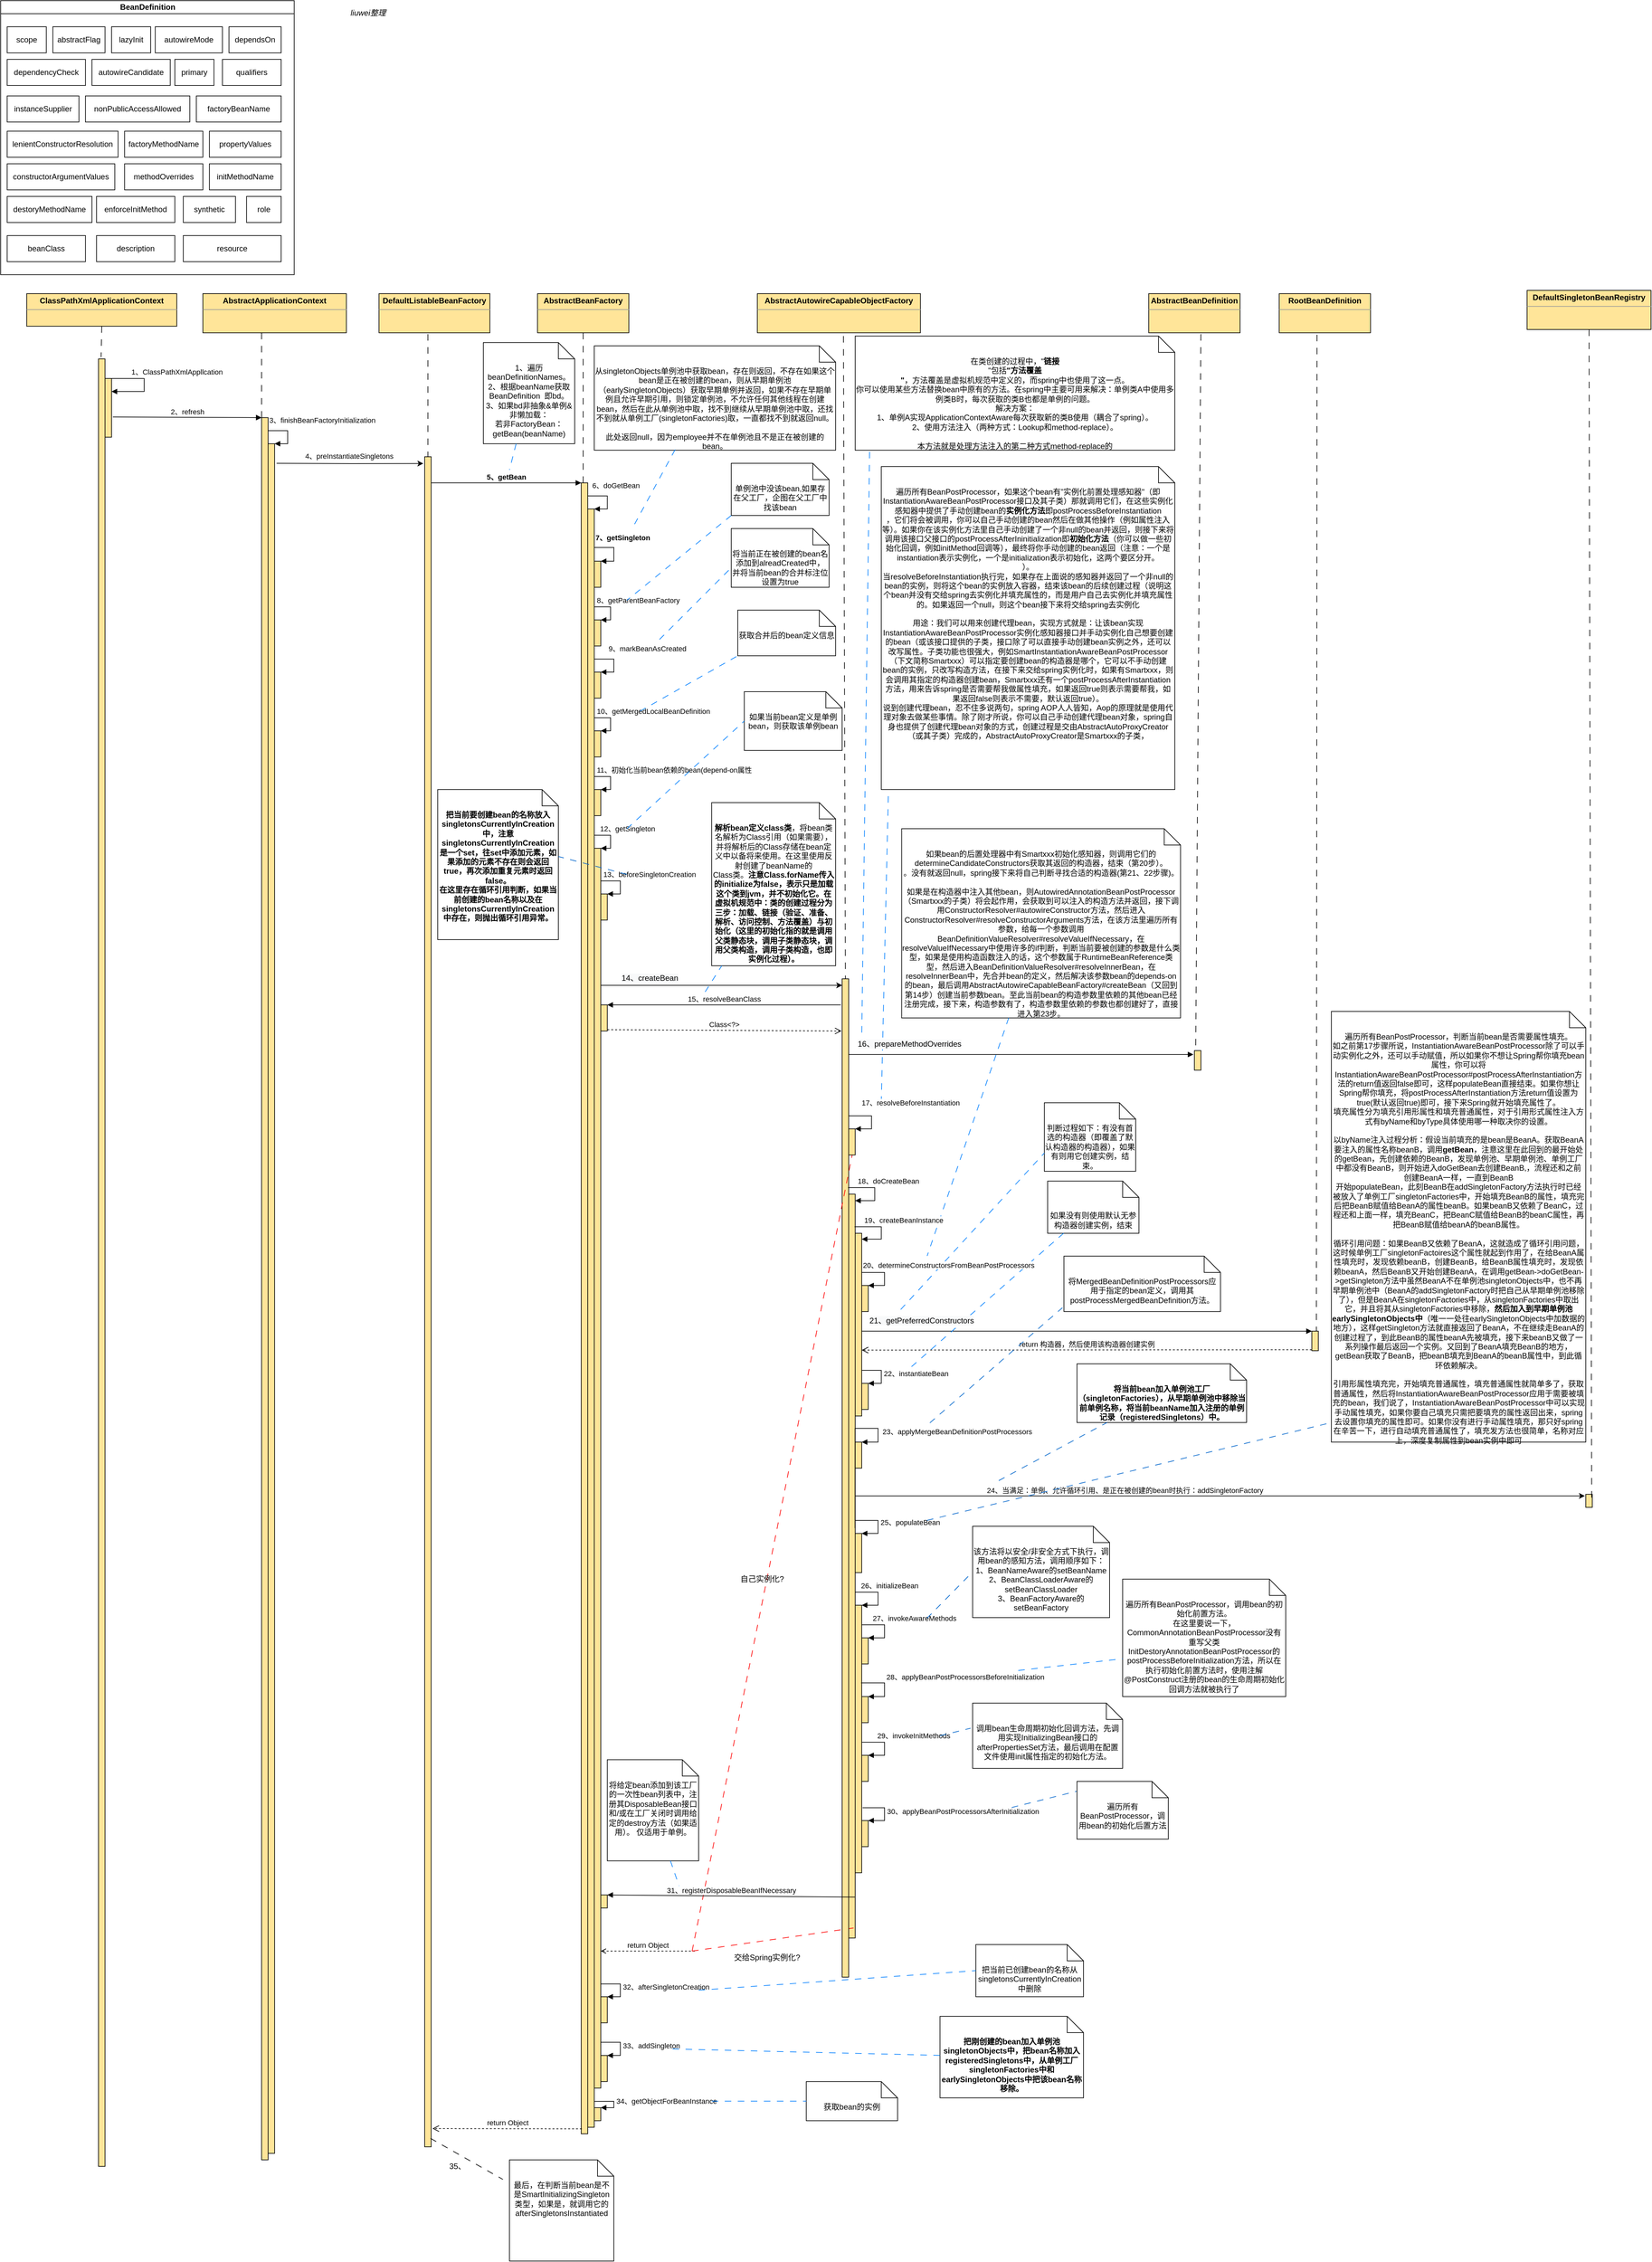 <mxfile version="14.5.3" type="github">
  <diagram id="C5RBs43oDa-KdzZeNtuy" name="Page-1">
    <mxGraphModel dx="3283" dy="1600" grid="1" gridSize="10" guides="1" tooltips="1" connect="1" arrows="1" fold="1" page="1" pageScale="1" pageWidth="827" pageHeight="1169" math="0" shadow="0">
      <root>
        <mxCell id="WIyWlLk6GJQsqaUBKTNV-0" />
        <mxCell id="WIyWlLk6GJQsqaUBKTNV-1" parent="WIyWlLk6GJQsqaUBKTNV-0" />
        <mxCell id="6wZ1TeUxjv15UuRKBNIG-1" value="BeanDefinition" style="swimlane;html=1;startSize=20;horizontal=1;containerType=tree;" parent="WIyWlLk6GJQsqaUBKTNV-1" vertex="1">
          <mxGeometry x="-1650" y="-1169" width="450" height="420" as="geometry" />
        </mxCell>
        <mxCell id="6wZ1TeUxjv15UuRKBNIG-3" value="lenientConstructorResolution" style="whiteSpace=wrap;html=1;treeFolding=1;treeMoving=1;newEdgeStyle={&quot;edgeStyle&quot;:&quot;elbowEdgeStyle&quot;,&quot;startArrow&quot;:&quot;none&quot;,&quot;endArrow&quot;:&quot;none&quot;};" parent="6wZ1TeUxjv15UuRKBNIG-1" vertex="1">
          <mxGeometry x="10" y="200" width="170" height="40" as="geometry" />
        </mxCell>
        <mxCell id="6wZ1TeUxjv15UuRKBNIG-8" value="lazyInit" style="whiteSpace=wrap;html=1;treeFolding=1;treeMoving=1;newEdgeStyle={&quot;edgeStyle&quot;:&quot;elbowEdgeStyle&quot;,&quot;startArrow&quot;:&quot;none&quot;,&quot;endArrow&quot;:&quot;none&quot;};" parent="6wZ1TeUxjv15UuRKBNIG-1" vertex="1">
          <mxGeometry x="170" y="40" width="60" height="40" as="geometry" />
        </mxCell>
        <mxCell id="6wZ1TeUxjv15UuRKBNIG-14" value="autowireMode" style="whiteSpace=wrap;html=1;treeFolding=1;treeMoving=1;newEdgeStyle={&quot;edgeStyle&quot;:&quot;elbowEdgeStyle&quot;,&quot;startArrow&quot;:&quot;none&quot;,&quot;endArrow&quot;:&quot;none&quot;};" parent="6wZ1TeUxjv15UuRKBNIG-1" vertex="1">
          <mxGeometry x="237" y="40" width="103" height="40" as="geometry" />
        </mxCell>
        <mxCell id="6wZ1TeUxjv15UuRKBNIG-13" value="dependsOn" style="whiteSpace=wrap;html=1;treeFolding=1;treeMoving=1;newEdgeStyle={&quot;edgeStyle&quot;:&quot;elbowEdgeStyle&quot;,&quot;startArrow&quot;:&quot;none&quot;,&quot;endArrow&quot;:&quot;none&quot;};" parent="6wZ1TeUxjv15UuRKBNIG-1" vertex="1">
          <mxGeometry x="350" y="40" width="80" height="40" as="geometry" />
        </mxCell>
        <mxCell id="6wZ1TeUxjv15UuRKBNIG-12" value="primary" style="whiteSpace=wrap;html=1;treeFolding=1;treeMoving=1;newEdgeStyle={&quot;edgeStyle&quot;:&quot;elbowEdgeStyle&quot;,&quot;startArrow&quot;:&quot;none&quot;,&quot;endArrow&quot;:&quot;none&quot;};" parent="6wZ1TeUxjv15UuRKBNIG-1" vertex="1">
          <mxGeometry x="267" y="90" width="60" height="40" as="geometry" />
        </mxCell>
        <mxCell id="6wZ1TeUxjv15UuRKBNIG-11" value="instanceSupplier" style="whiteSpace=wrap;html=1;treeFolding=1;treeMoving=1;newEdgeStyle={&quot;edgeStyle&quot;:&quot;elbowEdgeStyle&quot;,&quot;startArrow&quot;:&quot;none&quot;,&quot;endArrow&quot;:&quot;none&quot;};" parent="6wZ1TeUxjv15UuRKBNIG-1" vertex="1">
          <mxGeometry x="10" y="146" width="110" height="40" as="geometry" />
        </mxCell>
        <mxCell id="6wZ1TeUxjv15UuRKBNIG-10" value="abstractFlag" style="whiteSpace=wrap;html=1;treeFolding=1;treeMoving=1;newEdgeStyle={&quot;edgeStyle&quot;:&quot;elbowEdgeStyle&quot;,&quot;startArrow&quot;:&quot;none&quot;,&quot;endArrow&quot;:&quot;none&quot;};" parent="6wZ1TeUxjv15UuRKBNIG-1" vertex="1">
          <mxGeometry x="80" y="40" width="80" height="40" as="geometry" />
        </mxCell>
        <mxCell id="6wZ1TeUxjv15UuRKBNIG-19" value="factoryBeanName" style="whiteSpace=wrap;html=1;treeFolding=1;treeMoving=1;newEdgeStyle={&quot;edgeStyle&quot;:&quot;elbowEdgeStyle&quot;,&quot;startArrow&quot;:&quot;none&quot;,&quot;endArrow&quot;:&quot;none&quot;};" parent="6wZ1TeUxjv15UuRKBNIG-1" vertex="1">
          <mxGeometry x="300" y="146" width="130" height="40" as="geometry" />
        </mxCell>
        <mxCell id="6wZ1TeUxjv15UuRKBNIG-18" value="nonPublicAccessAllowed" style="whiteSpace=wrap;html=1;treeFolding=1;treeMoving=1;newEdgeStyle={&quot;edgeStyle&quot;:&quot;elbowEdgeStyle&quot;,&quot;startArrow&quot;:&quot;none&quot;,&quot;endArrow&quot;:&quot;none&quot;};" parent="6wZ1TeUxjv15UuRKBNIG-1" vertex="1">
          <mxGeometry x="130" y="146" width="160" height="40" as="geometry" />
        </mxCell>
        <mxCell id="6wZ1TeUxjv15UuRKBNIG-17" value="qualifiers" style="whiteSpace=wrap;html=1;treeFolding=1;treeMoving=1;newEdgeStyle={&quot;edgeStyle&quot;:&quot;elbowEdgeStyle&quot;,&quot;startArrow&quot;:&quot;none&quot;,&quot;endArrow&quot;:&quot;none&quot;};" parent="6wZ1TeUxjv15UuRKBNIG-1" vertex="1">
          <mxGeometry x="340" y="90" width="90" height="40" as="geometry" />
        </mxCell>
        <mxCell id="6wZ1TeUxjv15UuRKBNIG-16" value="autowireCandidate" style="whiteSpace=wrap;html=1;treeFolding=1;treeMoving=1;newEdgeStyle={&quot;edgeStyle&quot;:&quot;elbowEdgeStyle&quot;,&quot;startArrow&quot;:&quot;none&quot;,&quot;endArrow&quot;:&quot;none&quot;};" parent="6wZ1TeUxjv15UuRKBNIG-1" vertex="1">
          <mxGeometry x="140" y="90" width="120" height="40" as="geometry" />
        </mxCell>
        <mxCell id="6wZ1TeUxjv15UuRKBNIG-23" value="dependencyCheck" style="whiteSpace=wrap;html=1;treeFolding=1;treeMoving=1;newEdgeStyle={&quot;edgeStyle&quot;:&quot;elbowEdgeStyle&quot;,&quot;startArrow&quot;:&quot;none&quot;,&quot;endArrow&quot;:&quot;none&quot;};" parent="6wZ1TeUxjv15UuRKBNIG-1" vertex="1">
          <mxGeometry x="10" y="90" width="120" height="40" as="geometry" />
        </mxCell>
        <mxCell id="6wZ1TeUxjv15UuRKBNIG-25" value="scope" style="whiteSpace=wrap;html=1;treeFolding=1;treeMoving=1;newEdgeStyle={&quot;edgeStyle&quot;:&quot;elbowEdgeStyle&quot;,&quot;startArrow&quot;:&quot;none&quot;,&quot;endArrow&quot;:&quot;none&quot;};" parent="6wZ1TeUxjv15UuRKBNIG-1" vertex="1">
          <mxGeometry x="10" y="40" width="60" height="40" as="geometry" />
        </mxCell>
        <mxCell id="6wZ1TeUxjv15UuRKBNIG-22" value="beanClass" style="whiteSpace=wrap;html=1;treeFolding=1;treeMoving=1;newEdgeStyle={&quot;edgeStyle&quot;:&quot;elbowEdgeStyle&quot;,&quot;startArrow&quot;:&quot;none&quot;,&quot;endArrow&quot;:&quot;none&quot;};" parent="6wZ1TeUxjv15UuRKBNIG-1" vertex="1">
          <mxGeometry x="10" y="360" width="120" height="40" as="geometry" />
        </mxCell>
        <mxCell id="6wZ1TeUxjv15UuRKBNIG-7" value="factoryMethodName" style="whiteSpace=wrap;html=1;treeFolding=1;treeMoving=1;newEdgeStyle={&quot;edgeStyle&quot;:&quot;elbowEdgeStyle&quot;,&quot;startArrow&quot;:&quot;none&quot;,&quot;endArrow&quot;:&quot;none&quot;};" parent="6wZ1TeUxjv15UuRKBNIG-1" vertex="1">
          <mxGeometry x="190" y="200" width="120" height="40" as="geometry" />
        </mxCell>
        <mxCell id="6wZ1TeUxjv15UuRKBNIG-28" value="constructorArgumentValues" style="whiteSpace=wrap;html=1;treeFolding=1;treeMoving=1;newEdgeStyle={&quot;edgeStyle&quot;:&quot;elbowEdgeStyle&quot;,&quot;startArrow&quot;:&quot;none&quot;,&quot;endArrow&quot;:&quot;none&quot;};" parent="6wZ1TeUxjv15UuRKBNIG-1" vertex="1">
          <mxGeometry x="10" y="250" width="165" height="40" as="geometry" />
        </mxCell>
        <mxCell id="6wZ1TeUxjv15UuRKBNIG-29" value="propertyValues" style="whiteSpace=wrap;html=1;treeFolding=1;treeMoving=1;newEdgeStyle={&quot;edgeStyle&quot;:&quot;elbowEdgeStyle&quot;,&quot;startArrow&quot;:&quot;none&quot;,&quot;endArrow&quot;:&quot;none&quot;};" parent="6wZ1TeUxjv15UuRKBNIG-1" vertex="1">
          <mxGeometry x="320" y="200" width="110" height="40" as="geometry" />
        </mxCell>
        <mxCell id="6wZ1TeUxjv15UuRKBNIG-30" value="methodOverrides" style="whiteSpace=wrap;html=1;treeFolding=1;treeMoving=1;newEdgeStyle={&quot;edgeStyle&quot;:&quot;elbowEdgeStyle&quot;,&quot;startArrow&quot;:&quot;none&quot;,&quot;endArrow&quot;:&quot;none&quot;};" parent="6wZ1TeUxjv15UuRKBNIG-1" vertex="1">
          <mxGeometry x="190" y="250" width="120" height="40" as="geometry" />
        </mxCell>
        <mxCell id="6wZ1TeUxjv15UuRKBNIG-31" value="initMethodName" style="whiteSpace=wrap;html=1;treeFolding=1;treeMoving=1;newEdgeStyle={&quot;edgeStyle&quot;:&quot;elbowEdgeStyle&quot;,&quot;startArrow&quot;:&quot;none&quot;,&quot;endArrow&quot;:&quot;none&quot;};" parent="6wZ1TeUxjv15UuRKBNIG-1" vertex="1">
          <mxGeometry x="320" y="250" width="110" height="40" as="geometry" />
        </mxCell>
        <mxCell id="6wZ1TeUxjv15UuRKBNIG-32" value="destoryMethodName" style="whiteSpace=wrap;html=1;treeFolding=1;treeMoving=1;newEdgeStyle={&quot;edgeStyle&quot;:&quot;elbowEdgeStyle&quot;,&quot;startArrow&quot;:&quot;none&quot;,&quot;endArrow&quot;:&quot;none&quot;};" parent="6wZ1TeUxjv15UuRKBNIG-1" vertex="1">
          <mxGeometry x="10" y="300" width="130" height="40" as="geometry" />
        </mxCell>
        <mxCell id="6wZ1TeUxjv15UuRKBNIG-33" value="enforceInitMethod" style="whiteSpace=wrap;html=1;treeFolding=1;treeMoving=1;newEdgeStyle={&quot;edgeStyle&quot;:&quot;elbowEdgeStyle&quot;,&quot;startArrow&quot;:&quot;none&quot;,&quot;endArrow&quot;:&quot;none&quot;};" parent="6wZ1TeUxjv15UuRKBNIG-1" vertex="1">
          <mxGeometry x="147" y="300" width="120" height="40" as="geometry" />
        </mxCell>
        <mxCell id="6wZ1TeUxjv15UuRKBNIG-34" value="synthetic" style="whiteSpace=wrap;html=1;treeFolding=1;treeMoving=1;newEdgeStyle={&quot;edgeStyle&quot;:&quot;elbowEdgeStyle&quot;,&quot;startArrow&quot;:&quot;none&quot;,&quot;endArrow&quot;:&quot;none&quot;};" parent="6wZ1TeUxjv15UuRKBNIG-1" vertex="1">
          <mxGeometry x="280" y="300" width="80" height="40" as="geometry" />
        </mxCell>
        <mxCell id="6wZ1TeUxjv15UuRKBNIG-35" value="role" style="whiteSpace=wrap;html=1;treeFolding=1;treeMoving=1;newEdgeStyle={&quot;edgeStyle&quot;:&quot;elbowEdgeStyle&quot;,&quot;startArrow&quot;:&quot;none&quot;,&quot;endArrow&quot;:&quot;none&quot;};" parent="6wZ1TeUxjv15UuRKBNIG-1" vertex="1">
          <mxGeometry x="377" y="300" width="53" height="40" as="geometry" />
        </mxCell>
        <mxCell id="6wZ1TeUxjv15UuRKBNIG-37" value="description" style="whiteSpace=wrap;html=1;treeFolding=1;treeMoving=1;newEdgeStyle={&quot;edgeStyle&quot;:&quot;elbowEdgeStyle&quot;,&quot;startArrow&quot;:&quot;none&quot;,&quot;endArrow&quot;:&quot;none&quot;};" parent="6wZ1TeUxjv15UuRKBNIG-1" vertex="1">
          <mxGeometry x="147" y="360" width="120" height="40" as="geometry" />
        </mxCell>
        <mxCell id="6wZ1TeUxjv15UuRKBNIG-36" value="resource" style="whiteSpace=wrap;html=1;treeFolding=1;treeMoving=1;newEdgeStyle={&quot;edgeStyle&quot;:&quot;elbowEdgeStyle&quot;,&quot;startArrow&quot;:&quot;none&quot;,&quot;endArrow&quot;:&quot;none&quot;};" parent="6wZ1TeUxjv15UuRKBNIG-1" vertex="1">
          <mxGeometry x="280" y="360" width="150" height="40" as="geometry" />
        </mxCell>
        <mxCell id="6wZ1TeUxjv15UuRKBNIG-38" value="" style="html=1;points=[];perimeter=orthogonalPerimeter;fillColor=#FFE599;" parent="WIyWlLk6GJQsqaUBKTNV-1" vertex="1">
          <mxGeometry x="-1500" y="-620" width="10" height="2770" as="geometry" />
        </mxCell>
        <mxCell id="6wZ1TeUxjv15UuRKBNIG-40" value="&lt;p style=&quot;margin: 0px ; margin-top: 4px ; text-align: center&quot;&gt;&lt;b&gt;ClassPathXmlApplicationContext&lt;/b&gt;&lt;/p&gt;&lt;hr size=&quot;1&quot;&gt;&lt;div style=&quot;height: 2px&quot;&gt;&lt;/div&gt;" style="verticalAlign=top;align=left;overflow=fill;fontSize=12;fontFamily=Helvetica;html=1;fillColor=#FFE599;" parent="WIyWlLk6GJQsqaUBKTNV-1" vertex="1">
          <mxGeometry x="-1610" y="-720" width="230" height="50" as="geometry" />
        </mxCell>
        <mxCell id="6wZ1TeUxjv15UuRKBNIG-42" value="" style="endArrow=none;startArrow=none;endFill=0;startFill=0;endSize=8;html=1;verticalAlign=bottom;dashed=1;labelBackgroundColor=none;dashPattern=10 10;entryX=0.4;entryY=-0.001;entryDx=0;entryDy=0;entryPerimeter=0;exitX=0.5;exitY=1;exitDx=0;exitDy=0;" parent="WIyWlLk6GJQsqaUBKTNV-1" source="6wZ1TeUxjv15UuRKBNIG-40" target="6wZ1TeUxjv15UuRKBNIG-38" edge="1">
          <mxGeometry x="-0.3" y="-25" width="160" relative="1" as="geometry">
            <mxPoint x="-780" y="-660" as="sourcePoint" />
            <mxPoint x="-620" y="-660" as="targetPoint" />
            <mxPoint as="offset" />
          </mxGeometry>
        </mxCell>
        <mxCell id="6wZ1TeUxjv15UuRKBNIG-46" value="" style="html=1;points=[];perimeter=orthogonalPerimeter;fillColor=#FFE599;" parent="WIyWlLk6GJQsqaUBKTNV-1" vertex="1">
          <mxGeometry x="-1490" y="-590" width="10" height="90" as="geometry" />
        </mxCell>
        <mxCell id="6wZ1TeUxjv15UuRKBNIG-47" value="" style="edgeStyle=orthogonalEdgeStyle;html=1;align=left;spacingLeft=2;endArrow=block;rounded=0;" parent="WIyWlLk6GJQsqaUBKTNV-1" edge="1">
          <mxGeometry relative="1" as="geometry">
            <mxPoint x="-1480" y="-584" as="sourcePoint" />
            <Array as="points">
              <mxPoint x="-1480" y="-590" />
              <mxPoint x="-1430" y="-590" />
              <mxPoint x="-1430" y="-570" />
            </Array>
            <mxPoint x="-1480" y="-570" as="targetPoint" />
          </mxGeometry>
        </mxCell>
        <mxCell id="6wZ1TeUxjv15UuRKBNIG-48" value="&lt;span style=&quot;font-size: 11px ; text-align: left&quot;&gt;1、ClassPathXmlAppllcation&lt;/span&gt;" style="text;html=1;align=center;verticalAlign=middle;resizable=0;points=[];autosize=1;" parent="WIyWlLk6GJQsqaUBKTNV-1" vertex="1">
          <mxGeometry x="-1465" y="-610" width="170" height="20" as="geometry" />
        </mxCell>
        <mxCell id="6wZ1TeUxjv15UuRKBNIG-51" value="&lt;p style=&quot;margin: 0px ; margin-top: 4px ; text-align: center&quot;&gt;&lt;b&gt;AbstractApplicationContext&lt;/b&gt;&lt;/p&gt;&lt;hr size=&quot;1&quot;&gt;&lt;div style=&quot;height: 2px&quot;&gt;&lt;/div&gt;" style="verticalAlign=top;align=left;overflow=fill;fontSize=12;fontFamily=Helvetica;html=1;fillColor=#FFE599;" parent="WIyWlLk6GJQsqaUBKTNV-1" vertex="1">
          <mxGeometry x="-1340" y="-720" width="220" height="60" as="geometry" />
        </mxCell>
        <mxCell id="6wZ1TeUxjv15UuRKBNIG-52" value="" style="html=1;points=[];perimeter=orthogonalPerimeter;fillColor=#FFE599;" parent="WIyWlLk6GJQsqaUBKTNV-1" vertex="1">
          <mxGeometry x="-1250" y="-530" width="10" height="2670" as="geometry" />
        </mxCell>
        <mxCell id="6wZ1TeUxjv15UuRKBNIG-53" value="2、refresh" style="html=1;verticalAlign=bottom;endArrow=block;entryX=0;entryY=0;exitX=1.2;exitY=0.656;exitDx=0;exitDy=0;exitPerimeter=0;" parent="WIyWlLk6GJQsqaUBKTNV-1" source="6wZ1TeUxjv15UuRKBNIG-46" target="6wZ1TeUxjv15UuRKBNIG-52" edge="1">
          <mxGeometry relative="1" as="geometry">
            <mxPoint x="-1320" y="-530" as="sourcePoint" />
          </mxGeometry>
        </mxCell>
        <mxCell id="6wZ1TeUxjv15UuRKBNIG-100" style="edgeStyle=orthogonalEdgeStyle;rounded=0;orthogonalLoop=1;jettySize=auto;html=1;entryX=-0.207;entryY=0.004;entryDx=0;entryDy=0;entryPerimeter=0;" parent="WIyWlLk6GJQsqaUBKTNV-1" target="6wZ1TeUxjv15UuRKBNIG-61" edge="1">
          <mxGeometry relative="1" as="geometry">
            <mxPoint x="-1227" y="-460" as="sourcePoint" />
            <Array as="points" />
          </mxGeometry>
        </mxCell>
        <mxCell id="6wZ1TeUxjv15UuRKBNIG-59" value="" style="html=1;points=[];perimeter=orthogonalPerimeter;fillColor=#FFE599;" parent="WIyWlLk6GJQsqaUBKTNV-1" vertex="1">
          <mxGeometry x="-1240" y="-490" width="10" height="2620" as="geometry" />
        </mxCell>
        <mxCell id="6wZ1TeUxjv15UuRKBNIG-60" value="" style="edgeStyle=orthogonalEdgeStyle;html=1;align=left;spacingLeft=2;endArrow=block;rounded=0;entryX=1;entryY=0;" parent="WIyWlLk6GJQsqaUBKTNV-1" target="6wZ1TeUxjv15UuRKBNIG-59" edge="1">
          <mxGeometry relative="1" as="geometry">
            <mxPoint x="-1240" y="-510" as="sourcePoint" />
            <Array as="points">
              <mxPoint x="-1210" y="-510" />
            </Array>
          </mxGeometry>
        </mxCell>
        <mxCell id="6wZ1TeUxjv15UuRKBNIG-61" value="" style="html=1;points=[];perimeter=orthogonalPerimeter;fillColor=#FFE599;" parent="WIyWlLk6GJQsqaUBKTNV-1" vertex="1">
          <mxGeometry x="-1000" y="-470" width="10" height="2590" as="geometry" />
        </mxCell>
        <mxCell id="6wZ1TeUxjv15UuRKBNIG-64" value="" style="endArrow=none;startArrow=none;endFill=0;startFill=0;endSize=8;html=1;verticalAlign=bottom;dashed=1;labelBackgroundColor=none;dashPattern=10 10;exitX=0.409;exitY=1;exitDx=0;exitDy=0;exitPerimeter=0;" parent="WIyWlLk6GJQsqaUBKTNV-1" source="6wZ1TeUxjv15UuRKBNIG-51" edge="1">
          <mxGeometry width="160" relative="1" as="geometry">
            <mxPoint x="-1250" y="-660" as="sourcePoint" />
            <mxPoint x="-1250" y="-525" as="targetPoint" />
          </mxGeometry>
        </mxCell>
        <mxCell id="6wZ1TeUxjv15UuRKBNIG-65" value="&lt;p style=&quot;margin: 0px ; margin-top: 4px ; text-align: center&quot;&gt;&lt;b&gt;DefaultListableBeanFactory&lt;/b&gt;&lt;/p&gt;&lt;hr size=&quot;1&quot;&gt;&lt;div style=&quot;height: 2px&quot;&gt;&lt;/div&gt;" style="verticalAlign=top;align=left;overflow=fill;fontSize=12;fontFamily=Helvetica;html=1;fillColor=#FFE599;" parent="WIyWlLk6GJQsqaUBKTNV-1" vertex="1">
          <mxGeometry x="-1070" y="-720" width="170" height="60" as="geometry" />
        </mxCell>
        <mxCell id="6wZ1TeUxjv15UuRKBNIG-69" value="" style="endArrow=none;startArrow=none;endFill=0;startFill=0;endSize=8;html=1;verticalAlign=bottom;dashed=1;labelBackgroundColor=none;dashPattern=10 10;exitX=0.441;exitY=1.033;exitDx=0;exitDy=0;exitPerimeter=0;" parent="WIyWlLk6GJQsqaUBKTNV-1" source="6wZ1TeUxjv15UuRKBNIG-65" target="6wZ1TeUxjv15UuRKBNIG-61" edge="1">
          <mxGeometry width="160" relative="1" as="geometry">
            <mxPoint x="-1070" y="-600.5" as="sourcePoint" />
            <mxPoint x="-910" y="-600.5" as="targetPoint" />
          </mxGeometry>
        </mxCell>
        <mxCell id="6wZ1TeUxjv15UuRKBNIG-70" value="&lt;span style=&quot;color: rgb(0 , 0 , 0) ; font-family: &amp;#34;helvetica&amp;#34; ; font-size: 11px ; font-style: normal ; font-weight: 400 ; letter-spacing: normal ; text-align: left ; text-indent: 0px ; text-transform: none ; word-spacing: 0px ; background-color: rgb(255 , 255 , 255) ; display: inline ; float: none&quot;&gt;3、finishBeanFactoryInitialization&lt;/span&gt;" style="text;whiteSpace=wrap;html=1;" parent="WIyWlLk6GJQsqaUBKTNV-1" vertex="1">
          <mxGeometry x="-1240" y="-540" width="260" height="30" as="geometry" />
        </mxCell>
        <mxCell id="6wZ1TeUxjv15UuRKBNIG-81" value="1、遍历beanDefinitionNames。2、根据beanName获取BeanDefinition&amp;nbsp; 即bd。&lt;br&gt;3、如果bd非抽象&amp;amp;单例&amp;amp;非懒加载：&lt;br&gt;若非FactoryBean：&lt;br&gt;getBean(beanName)" style="shape=note2;boundedLbl=1;whiteSpace=wrap;html=1;size=25;verticalAlign=top;align=center;fillColor=#FFFFFF;" parent="WIyWlLk6GJQsqaUBKTNV-1" vertex="1">
          <mxGeometry x="-910" y="-645" width="140" height="155" as="geometry" />
        </mxCell>
        <mxCell id="6wZ1TeUxjv15UuRKBNIG-83" value="&lt;p style=&quot;margin: 0px ; margin-top: 4px ; text-align: center&quot;&gt;&lt;b&gt;AbstractBeanFactory&lt;/b&gt;&lt;/p&gt;&lt;hr size=&quot;1&quot;&gt;&lt;div style=&quot;height: 2px&quot;&gt;&lt;/div&gt;" style="verticalAlign=top;align=left;overflow=fill;fontSize=12;fontFamily=Helvetica;html=1;fillColor=#FFE599;" parent="WIyWlLk6GJQsqaUBKTNV-1" vertex="1">
          <mxGeometry x="-827" y="-720" width="140" height="60" as="geometry" />
        </mxCell>
        <mxCell id="6wZ1TeUxjv15UuRKBNIG-84" value="" style="html=1;points=[];perimeter=orthogonalPerimeter;fillColor=#FFE599;" parent="WIyWlLk6GJQsqaUBKTNV-1" vertex="1">
          <mxGeometry x="-760" y="-430" width="10" height="2530" as="geometry" />
        </mxCell>
        <mxCell id="6wZ1TeUxjv15UuRKBNIG-85" value="&lt;b&gt;5、getBean&lt;/b&gt;" style="html=1;verticalAlign=bottom;endArrow=block;entryX=0;entryY=0;" parent="WIyWlLk6GJQsqaUBKTNV-1" target="6wZ1TeUxjv15UuRKBNIG-84" edge="1">
          <mxGeometry relative="1" as="geometry">
            <mxPoint x="-990" y="-430" as="sourcePoint" />
          </mxGeometry>
        </mxCell>
        <mxCell id="6wZ1TeUxjv15UuRKBNIG-86" value="return Object" style="html=1;verticalAlign=bottom;endArrow=open;dashed=1;endSize=8;exitX=0.1;exitY=0.997;exitDx=0;exitDy=0;exitPerimeter=0;" parent="WIyWlLk6GJQsqaUBKTNV-1" source="6wZ1TeUxjv15UuRKBNIG-84" edge="1">
          <mxGeometry relative="1" as="geometry">
            <mxPoint x="-988" y="2092" as="targetPoint" />
            <mxPoint x="-763" y="250" as="sourcePoint" />
          </mxGeometry>
        </mxCell>
        <mxCell id="6wZ1TeUxjv15UuRKBNIG-88" value="" style="endArrow=none;startArrow=none;endFill=0;startFill=0;endSize=8;html=1;verticalAlign=bottom;dashed=1;labelBackgroundColor=none;dashPattern=10 10;entryX=0.3;entryY=0;entryDx=0;entryDy=0;entryPerimeter=0;strokeColor=#000000;" parent="WIyWlLk6GJQsqaUBKTNV-1" target="6wZ1TeUxjv15UuRKBNIG-84" edge="1">
          <mxGeometry width="160" relative="1" as="geometry">
            <mxPoint x="-757" y="-660" as="sourcePoint" />
            <mxPoint x="-610" y="-660" as="targetPoint" />
          </mxGeometry>
        </mxCell>
        <mxCell id="6wZ1TeUxjv15UuRKBNIG-92" value="" style="html=1;points=[];perimeter=orthogonalPerimeter;fillColor=#FFE599;" parent="WIyWlLk6GJQsqaUBKTNV-1" vertex="1">
          <mxGeometry x="-750" y="-390" width="10" height="2480" as="geometry" />
        </mxCell>
        <mxCell id="6wZ1TeUxjv15UuRKBNIG-93" value="" style="edgeStyle=orthogonalEdgeStyle;html=1;align=left;spacingLeft=2;endArrow=block;rounded=0;entryX=1;entryY=0;" parent="WIyWlLk6GJQsqaUBKTNV-1" target="6wZ1TeUxjv15UuRKBNIG-92" edge="1">
          <mxGeometry relative="1" as="geometry">
            <mxPoint x="-750" y="-410" as="sourcePoint" />
            <Array as="points">
              <mxPoint x="-720" y="-410" />
            </Array>
          </mxGeometry>
        </mxCell>
        <mxCell id="6wZ1TeUxjv15UuRKBNIG-94" value="&lt;span style=&quot;color: rgb(0 , 0 , 0) ; font-family: &amp;#34;helvetica&amp;#34; ; font-size: 11px ; font-style: normal ; font-weight: 400 ; letter-spacing: normal ; text-align: left ; text-indent: 0px ; text-transform: none ; word-spacing: 0px ; background-color: rgb(255 , 255 , 255) ; display: inline ; float: none&quot;&gt;6、doGetBean&lt;/span&gt;" style="text;whiteSpace=wrap;html=1;" parent="WIyWlLk6GJQsqaUBKTNV-1" vertex="1">
          <mxGeometry x="-745" y="-440" width="120" height="20" as="geometry" />
        </mxCell>
        <mxCell id="6wZ1TeUxjv15UuRKBNIG-98" value="" style="html=1;points=[];perimeter=orthogonalPerimeter;fillColor=#FFE599;" parent="WIyWlLk6GJQsqaUBKTNV-1" vertex="1">
          <mxGeometry x="-740" y="-310" width="10" height="40" as="geometry" />
        </mxCell>
        <mxCell id="6wZ1TeUxjv15UuRKBNIG-99" value="" style="edgeStyle=orthogonalEdgeStyle;html=1;align=left;spacingLeft=2;endArrow=block;rounded=0;entryX=1;entryY=0;" parent="WIyWlLk6GJQsqaUBKTNV-1" source="6wZ1TeUxjv15UuRKBNIG-92" target="6wZ1TeUxjv15UuRKBNIG-98" edge="1">
          <mxGeometry relative="1" as="geometry">
            <mxPoint x="-745" y="-330" as="sourcePoint" />
            <Array as="points">
              <mxPoint x="-710" y="-331" />
              <mxPoint x="-710" y="-310" />
            </Array>
          </mxGeometry>
        </mxCell>
        <mxCell id="6wZ1TeUxjv15UuRKBNIG-101" value="&lt;span style=&quot;color: rgb(0 , 0 , 0) ; font-family: &amp;#34;helvetica&amp;#34; ; font-size: 11px ; font-style: normal ; font-weight: 400 ; letter-spacing: normal ; text-align: center ; text-indent: 0px ; text-transform: none ; word-spacing: 0px ; background-color: rgb(255 , 255 , 255) ; display: inline ; float: none&quot;&gt;4、preInstantiateSingletons&lt;/span&gt;" style="text;whiteSpace=wrap;html=1;" parent="WIyWlLk6GJQsqaUBKTNV-1" vertex="1">
          <mxGeometry x="-1185" y="-485" width="155" height="30" as="geometry" />
        </mxCell>
        <mxCell id="6wZ1TeUxjv15UuRKBNIG-102" value="&lt;span style=&quot;color: rgb(0 , 0 , 0) ; font-family: &amp;#34;helvetica&amp;#34; ; font-size: 11px ; font-style: normal ; letter-spacing: normal ; text-align: left ; text-indent: 0px ; text-transform: none ; word-spacing: 0px ; background-color: rgb(255 , 255 , 255) ; display: inline ; float: none&quot;&gt;&lt;b&gt;7、getSingleton&lt;/b&gt;&lt;/span&gt;" style="text;whiteSpace=wrap;html=1;" parent="WIyWlLk6GJQsqaUBKTNV-1" vertex="1">
          <mxGeometry x="-740" y="-360" width="100" height="30" as="geometry" />
        </mxCell>
        <mxCell id="6wZ1TeUxjv15UuRKBNIG-105" value="从singletonObjects单例池中获取bean，存在则返回，不存在如果这个bean是正在被创建的bean，则从早期单例池（earlySingletonObjects）获取早期单例并返回，如果不存在早期单例且允许早期引用，则锁定单例池，不允许任何其他线程在创建bean，然后在此从单例池中取，找不到继续从早期单例池中取，还找不到就从单例工厂(singletonFactories)取，一直都找不到就返回null。&lt;br&gt;&lt;br&gt;此处返回null，因为employee并不在单例池且不是正在被创建的bean。" style="shape=note2;boundedLbl=1;whiteSpace=wrap;html=1;size=25;verticalAlign=top;align=center;fillColor=#FFFFFF;" parent="WIyWlLk6GJQsqaUBKTNV-1" vertex="1">
          <mxGeometry x="-740" y="-640" width="370" height="160" as="geometry" />
        </mxCell>
        <mxCell id="6wZ1TeUxjv15UuRKBNIG-110" value="" style="html=1;points=[];perimeter=orthogonalPerimeter;fillColor=#FFE599;" parent="WIyWlLk6GJQsqaUBKTNV-1" vertex="1">
          <mxGeometry x="-740" y="-220" width="10" height="40" as="geometry" />
        </mxCell>
        <mxCell id="6wZ1TeUxjv15UuRKBNIG-111" value="8、getParentBeanFactory" style="edgeStyle=orthogonalEdgeStyle;html=1;align=left;spacingLeft=2;endArrow=block;rounded=0;entryX=1;entryY=0;" parent="WIyWlLk6GJQsqaUBKTNV-1" target="6wZ1TeUxjv15UuRKBNIG-110" edge="1">
          <mxGeometry x="-1" y="10" relative="1" as="geometry">
            <mxPoint x="-740" y="-240" as="sourcePoint" />
            <Array as="points">
              <mxPoint x="-715" y="-240" />
            </Array>
            <mxPoint as="offset" />
          </mxGeometry>
        </mxCell>
        <mxCell id="6wZ1TeUxjv15UuRKBNIG-112" value="单例池中没该bean,如果存在父工厂，企图在父工厂中找该bean" style="shape=note2;boundedLbl=1;whiteSpace=wrap;html=1;size=25;verticalAlign=top;align=center;fillColor=#FFFFFF;" parent="WIyWlLk6GJQsqaUBKTNV-1" vertex="1">
          <mxGeometry x="-530" y="-460" width="150" height="80" as="geometry" />
        </mxCell>
        <mxCell id="6wZ1TeUxjv15UuRKBNIG-113" value="" style="html=1;points=[];perimeter=orthogonalPerimeter;fillColor=#FFE599;" parent="WIyWlLk6GJQsqaUBKTNV-1" vertex="1">
          <mxGeometry x="-740" y="-140" width="10" height="40" as="geometry" />
        </mxCell>
        <mxCell id="6wZ1TeUxjv15UuRKBNIG-114" value="" style="edgeStyle=orthogonalEdgeStyle;html=1;align=left;spacingLeft=2;endArrow=block;rounded=0;entryX=1;entryY=0;" parent="WIyWlLk6GJQsqaUBKTNV-1" target="6wZ1TeUxjv15UuRKBNIG-113" edge="1">
          <mxGeometry relative="1" as="geometry">
            <mxPoint x="-740" y="-160" as="sourcePoint" />
            <Array as="points">
              <mxPoint x="-710" y="-160" />
              <mxPoint x="-710" y="-140" />
            </Array>
          </mxGeometry>
        </mxCell>
        <mxCell id="6wZ1TeUxjv15UuRKBNIG-115" value="将当前正在被创建的bean名添加到alreadCreated中，并将当前bean的合并标注位设置为true" style="shape=note2;boundedLbl=1;whiteSpace=wrap;html=1;size=25;verticalAlign=top;align=center;fillColor=#FFFFFF;" parent="WIyWlLk6GJQsqaUBKTNV-1" vertex="1">
          <mxGeometry x="-530" y="-360" width="150" height="90" as="geometry" />
        </mxCell>
        <mxCell id="6wZ1TeUxjv15UuRKBNIG-118" value="&lt;span style=&quot;color: rgb(0 , 0 , 0) ; font-family: &amp;#34;helvetica&amp;#34; ; font-size: 11px ; font-style: normal ; font-weight: 400 ; letter-spacing: normal ; text-align: left ; text-indent: 0px ; text-transform: none ; word-spacing: 0px ; background-color: rgb(255 , 255 , 255) ; display: inline ; float: none&quot;&gt;9、markBeanAsCreated&lt;/span&gt;" style="text;whiteSpace=wrap;html=1;" parent="WIyWlLk6GJQsqaUBKTNV-1" vertex="1">
          <mxGeometry x="-720" y="-190" width="140" height="20" as="geometry" />
        </mxCell>
        <mxCell id="6wZ1TeUxjv15UuRKBNIG-119" value="" style="html=1;points=[];perimeter=orthogonalPerimeter;fillColor=#FFE599;" parent="WIyWlLk6GJQsqaUBKTNV-1" vertex="1">
          <mxGeometry x="-740" y="-50" width="10" height="40" as="geometry" />
        </mxCell>
        <mxCell id="6wZ1TeUxjv15UuRKBNIG-120" value="10、getMergedLocalBeanDefinition" style="edgeStyle=orthogonalEdgeStyle;html=1;align=left;spacingLeft=2;endArrow=block;rounded=0;entryX=1;entryY=0;" parent="WIyWlLk6GJQsqaUBKTNV-1" target="6wZ1TeUxjv15UuRKBNIG-119" edge="1">
          <mxGeometry x="-1" y="10" relative="1" as="geometry">
            <mxPoint x="-740" y="-70" as="sourcePoint" />
            <Array as="points">
              <mxPoint x="-715" y="-70" />
            </Array>
            <mxPoint as="offset" />
          </mxGeometry>
        </mxCell>
        <mxCell id="6wZ1TeUxjv15UuRKBNIG-121" value="获取合并后的bean定义信息" style="shape=note2;boundedLbl=1;whiteSpace=wrap;html=1;size=25;verticalAlign=top;align=center;fillColor=#FFFFFF;" parent="WIyWlLk6GJQsqaUBKTNV-1" vertex="1">
          <mxGeometry x="-520" y="-235" width="150" height="70" as="geometry" />
        </mxCell>
        <mxCell id="6wZ1TeUxjv15UuRKBNIG-122" value="" style="html=1;points=[];perimeter=orthogonalPerimeter;fillColor=#FFE599;" parent="WIyWlLk6GJQsqaUBKTNV-1" vertex="1">
          <mxGeometry x="-740" y="40" width="10" height="40" as="geometry" />
        </mxCell>
        <mxCell id="6wZ1TeUxjv15UuRKBNIG-123" value="11、初始化当前bean依赖的bean(depend-on属性&lt;br&gt;" style="edgeStyle=orthogonalEdgeStyle;html=1;align=left;spacingLeft=2;endArrow=block;rounded=0;entryX=1;entryY=0;" parent="WIyWlLk6GJQsqaUBKTNV-1" target="6wZ1TeUxjv15UuRKBNIG-122" edge="1">
          <mxGeometry x="-1" y="10" relative="1" as="geometry">
            <mxPoint x="-740" y="20" as="sourcePoint" />
            <Array as="points">
              <mxPoint x="-715" y="20" />
            </Array>
            <mxPoint as="offset" />
          </mxGeometry>
        </mxCell>
        <mxCell id="6wZ1TeUxjv15UuRKBNIG-134" style="edgeStyle=orthogonalEdgeStyle;rounded=0;orthogonalLoop=1;jettySize=auto;html=1;exitX=0.92;exitY=0.149;exitDx=0;exitDy=0;exitPerimeter=0;" parent="WIyWlLk6GJQsqaUBKTNV-1" source="6wZ1TeUxjv15UuRKBNIG-124" edge="1">
          <mxGeometry relative="1" as="geometry">
            <mxPoint x="-360" y="340" as="targetPoint" />
            <Array as="points">
              <mxPoint x="-736" y="340" />
            </Array>
          </mxGeometry>
        </mxCell>
        <mxCell id="6wZ1TeUxjv15UuRKBNIG-124" value="" style="html=1;points=[];perimeter=orthogonalPerimeter;fillColor=#FFE599;" parent="WIyWlLk6GJQsqaUBKTNV-1" vertex="1">
          <mxGeometry x="-740" y="130" width="10" height="1900" as="geometry" />
        </mxCell>
        <mxCell id="6wZ1TeUxjv15UuRKBNIG-125" value="12、getSingleton" style="edgeStyle=orthogonalEdgeStyle;html=1;align=left;spacingLeft=2;endArrow=block;rounded=0;entryX=1;entryY=0;" parent="WIyWlLk6GJQsqaUBKTNV-1" target="6wZ1TeUxjv15UuRKBNIG-124" edge="1">
          <mxGeometry x="-0.833" y="10" relative="1" as="geometry">
            <mxPoint x="-740" y="110" as="sourcePoint" />
            <Array as="points">
              <mxPoint x="-715" y="110" />
            </Array>
            <mxPoint as="offset" />
          </mxGeometry>
        </mxCell>
        <mxCell id="6wZ1TeUxjv15UuRKBNIG-126" value="如果当前bean定义是单例bean，则获取该单例bean" style="shape=note2;boundedLbl=1;whiteSpace=wrap;html=1;size=25;verticalAlign=top;align=center;fillColor=#FFFFFF;" parent="WIyWlLk6GJQsqaUBKTNV-1" vertex="1">
          <mxGeometry x="-510" y="-110" width="150" height="90" as="geometry" />
        </mxCell>
        <mxCell id="6wZ1TeUxjv15UuRKBNIG-127" value="&lt;p style=&quot;margin: 0px ; margin-top: 4px ; text-align: center&quot;&gt;&lt;b&gt;AbstractAutowireCapableObjectFactory&lt;/b&gt;&lt;/p&gt;&lt;hr size=&quot;1&quot;&gt;&lt;div style=&quot;height: 2px&quot;&gt;&lt;/div&gt;" style="verticalAlign=top;align=left;overflow=fill;fontSize=12;fontFamily=Helvetica;html=1;fillColor=#FFE599;" parent="WIyWlLk6GJQsqaUBKTNV-1" vertex="1">
          <mxGeometry x="-490" y="-720" width="250" height="60" as="geometry" />
        </mxCell>
        <mxCell id="6wZ1TeUxjv15UuRKBNIG-129" value="" style="endArrow=none;startArrow=none;endFill=0;startFill=0;endSize=8;html=1;verticalAlign=bottom;dashed=1;labelBackgroundColor=none;dashPattern=10 10;entryX=0.5;entryY=0;entryDx=0;entryDy=0;entryPerimeter=0;exitX=0.528;exitY=1.083;exitDx=0;exitDy=0;exitPerimeter=0;" parent="WIyWlLk6GJQsqaUBKTNV-1" source="6wZ1TeUxjv15UuRKBNIG-127" target="6wZ1TeUxjv15UuRKBNIG-128" edge="1">
          <mxGeometry width="160" relative="1" as="geometry">
            <mxPoint x="-350" y="30" as="sourcePoint" />
            <mxPoint x="-190" y="30" as="targetPoint" />
          </mxGeometry>
        </mxCell>
        <mxCell id="6wZ1TeUxjv15UuRKBNIG-133" value="return Object" style="html=1;verticalAlign=bottom;labelBackgroundColor=none;endArrow=open;endFill=0;dashed=1;" parent="WIyWlLk6GJQsqaUBKTNV-1" edge="1">
          <mxGeometry width="160" relative="1" as="geometry">
            <mxPoint x="-586" y="1820" as="sourcePoint" />
            <mxPoint x="-730" y="1820" as="targetPoint" />
            <Array as="points" />
            <mxPoint as="offset" />
          </mxGeometry>
        </mxCell>
        <mxCell id="6wZ1TeUxjv15UuRKBNIG-135" value="&lt;span style=&quot;color: rgb(0 , 0 , 0) ; font-family: &amp;#34;helvetica&amp;#34; ; font-size: 12px ; font-style: normal ; font-weight: 400 ; letter-spacing: normal ; text-align: center ; text-indent: 0px ; text-transform: none ; word-spacing: 0px ; background-color: rgb(248 , 249 , 250) ; display: inline ; float: none&quot;&gt;14、createBean&lt;/span&gt;" style="text;whiteSpace=wrap;html=1;" parent="WIyWlLk6GJQsqaUBKTNV-1" vertex="1">
          <mxGeometry x="-700" y="315" width="90" height="20" as="geometry" />
        </mxCell>
        <mxCell id="6wZ1TeUxjv15UuRKBNIG-137" value="" style="html=1;points=[];perimeter=orthogonalPerimeter;fillColor=#FFE599;" parent="WIyWlLk6GJQsqaUBKTNV-1" vertex="1">
          <mxGeometry x="-730" y="370" width="10" height="40" as="geometry" />
        </mxCell>
        <mxCell id="6wZ1TeUxjv15UuRKBNIG-138" value="15、resolveBeanClass" style="html=1;verticalAlign=bottom;endArrow=block;entryX=1;entryY=0;" parent="WIyWlLk6GJQsqaUBKTNV-1" target="6wZ1TeUxjv15UuRKBNIG-137" edge="1">
          <mxGeometry relative="1" as="geometry">
            <mxPoint x="-362" y="370" as="sourcePoint" />
          </mxGeometry>
        </mxCell>
        <mxCell id="6wZ1TeUxjv15UuRKBNIG-139" value="Class&amp;lt;?&amp;gt;" style="html=1;verticalAlign=bottom;endArrow=open;dashed=1;endSize=8;exitX=1;exitY=0.95;" parent="WIyWlLk6GJQsqaUBKTNV-1" source="6wZ1TeUxjv15UuRKBNIG-137" edge="1">
          <mxGeometry relative="1" as="geometry">
            <mxPoint x="-361" y="410" as="targetPoint" />
          </mxGeometry>
        </mxCell>
        <mxCell id="6wZ1TeUxjv15UuRKBNIG-140" value="" style="endArrow=none;startArrow=none;endFill=0;startFill=0;endSize=8;html=1;verticalAlign=bottom;dashed=1;labelBackgroundColor=none;dashPattern=10 10;strokeColor=#007FFF;" parent="WIyWlLk6GJQsqaUBKTNV-1" source="6wZ1TeUxjv15UuRKBNIG-81" edge="1">
          <mxGeometry width="160" relative="1" as="geometry">
            <mxPoint x="-890" y="-480" as="sourcePoint" />
            <mxPoint x="-870" y="-450" as="targetPoint" />
          </mxGeometry>
        </mxCell>
        <mxCell id="6wZ1TeUxjv15UuRKBNIG-141" value="" style="endArrow=none;startArrow=none;endFill=0;startFill=0;endSize=8;html=1;verticalAlign=bottom;dashed=1;labelBackgroundColor=none;dashPattern=10 10;strokeColor=#007FFF;exitX=0.335;exitY=0.994;exitDx=0;exitDy=0;exitPerimeter=0;" parent="WIyWlLk6GJQsqaUBKTNV-1" source="6wZ1TeUxjv15UuRKBNIG-105" target="6wZ1TeUxjv15UuRKBNIG-102" edge="1">
          <mxGeometry width="160" relative="1" as="geometry">
            <mxPoint x="-620" y="-460" as="sourcePoint" />
            <mxPoint x="-190" y="-500" as="targetPoint" />
          </mxGeometry>
        </mxCell>
        <mxCell id="6wZ1TeUxjv15UuRKBNIG-142" value="" style="endArrow=none;startArrow=none;endFill=0;startFill=0;endSize=8;html=1;verticalAlign=bottom;dashed=1;labelBackgroundColor=none;dashPattern=10 10;fillColor=#3399FF;strokeColor=#007FFF;exitX=0;exitY=1;exitDx=0;exitDy=0;exitPerimeter=0;" parent="WIyWlLk6GJQsqaUBKTNV-1" source="6wZ1TeUxjv15UuRKBNIG-112" edge="1">
          <mxGeometry width="160" relative="1" as="geometry">
            <mxPoint x="-520" y="-480" as="sourcePoint" />
            <mxPoint x="-690" y="-250" as="targetPoint" />
          </mxGeometry>
        </mxCell>
        <mxCell id="6wZ1TeUxjv15UuRKBNIG-143" value="" style="endArrow=none;startArrow=none;endFill=0;startFill=0;endSize=8;html=1;verticalAlign=bottom;dashed=1;labelBackgroundColor=none;dashPattern=10 10;entryX=-0.013;entryY=0.689;entryDx=0;entryDy=0;entryPerimeter=0;strokeColor=#007FFF;" parent="WIyWlLk6GJQsqaUBKTNV-1" source="6wZ1TeUxjv15UuRKBNIG-118" target="6wZ1TeUxjv15UuRKBNIG-115" edge="1">
          <mxGeometry width="160" relative="1" as="geometry">
            <mxPoint x="-550" y="-180" as="sourcePoint" />
            <mxPoint x="-390" y="-180" as="targetPoint" />
          </mxGeometry>
        </mxCell>
        <mxCell id="6wZ1TeUxjv15UuRKBNIG-144" value="" style="endArrow=none;startArrow=none;endFill=0;startFill=0;endSize=8;html=1;verticalAlign=bottom;dashed=1;labelBackgroundColor=none;dashPattern=10 10;entryX=0;entryY=1;entryDx=0;entryDy=0;entryPerimeter=0;strokeColor=#007FFF;" parent="WIyWlLk6GJQsqaUBKTNV-1" target="6wZ1TeUxjv15UuRKBNIG-121" edge="1">
          <mxGeometry width="160" relative="1" as="geometry">
            <mxPoint x="-670" y="-80" as="sourcePoint" />
            <mxPoint x="-510" y="-90" as="targetPoint" />
          </mxGeometry>
        </mxCell>
        <mxCell id="6wZ1TeUxjv15UuRKBNIG-145" value="" style="endArrow=none;startArrow=none;endFill=0;startFill=0;endSize=8;html=1;verticalAlign=bottom;dashed=1;labelBackgroundColor=none;dashPattern=10 10;entryX=0;entryY=0.5;entryDx=0;entryDy=0;entryPerimeter=0;strokeColor=#007FFF;" parent="WIyWlLk6GJQsqaUBKTNV-1" target="6wZ1TeUxjv15UuRKBNIG-126" edge="1">
          <mxGeometry width="160" relative="1" as="geometry">
            <mxPoint x="-690" y="100" as="sourcePoint" />
            <mxPoint x="-510" y="80" as="targetPoint" />
          </mxGeometry>
        </mxCell>
        <mxCell id="6wZ1TeUxjv15UuRKBNIG-146" value="&lt;b&gt;解析bean定义class类&lt;/b&gt;，将bean类名解析为Class引用（如果需要），并将解析后的Class存储在bean定义中以备将来使用。在这里使用反射创建了beanName的&lt;br&gt;Class类。&lt;b&gt;注意Class.forName传入的initialize为false，表示只是加载这个类到jvm，并不初始化它。在虚拟机规范中：类的创建过程分为三步：加载、链接（验证、准备、解析、访问控制、方法覆盖）与初始化（这里的初始化指的就是调用父类静态块，调用子类静态块，调用父类构造，调用子类构造，也即实例化过程）。&lt;br&gt;&lt;/b&gt;" style="shape=note2;boundedLbl=1;whiteSpace=wrap;html=1;size=25;verticalAlign=top;align=center;fillColor=#FFFFFF;" parent="WIyWlLk6GJQsqaUBKTNV-1" vertex="1">
          <mxGeometry x="-560" y="60" width="190" height="250" as="geometry" />
        </mxCell>
        <mxCell id="6wZ1TeUxjv15UuRKBNIG-147" value="" style="endArrow=none;startArrow=none;endFill=0;startFill=0;endSize=8;html=1;verticalAlign=bottom;dashed=1;labelBackgroundColor=none;dashPattern=10 10;strokeColor=#007FFF;" parent="WIyWlLk6GJQsqaUBKTNV-1" target="6wZ1TeUxjv15UuRKBNIG-146" edge="1">
          <mxGeometry width="160" relative="1" as="geometry">
            <mxPoint x="-570" y="350" as="sourcePoint" />
            <mxPoint x="-400" y="190" as="targetPoint" />
          </mxGeometry>
        </mxCell>
        <mxCell id="6wZ1TeUxjv15UuRKBNIG-151" value="&lt;p style=&quot;margin: 0px ; margin-top: 4px ; text-align: center&quot;&gt;&lt;b&gt;AbstractBeanDefinition&lt;/b&gt;&lt;/p&gt;&lt;hr size=&quot;1&quot;&gt;&lt;div style=&quot;height: 2px&quot;&gt;&lt;/div&gt;" style="verticalAlign=top;align=left;overflow=fill;fontSize=12;fontFamily=Helvetica;html=1;fillColor=#FFE599;" parent="WIyWlLk6GJQsqaUBKTNV-1" vertex="1">
          <mxGeometry x="110" y="-720" width="140" height="60" as="geometry" />
        </mxCell>
        <mxCell id="6wZ1TeUxjv15UuRKBNIG-152" value="" style="html=1;points=[];perimeter=orthogonalPerimeter;fillColor=#FFE599;" parent="WIyWlLk6GJQsqaUBKTNV-1" vertex="1">
          <mxGeometry x="180" y="440" width="10" height="30" as="geometry" />
        </mxCell>
        <mxCell id="6wZ1TeUxjv15UuRKBNIG-156" value="" style="endArrow=none;startArrow=none;endFill=0;startFill=0;endSize=8;html=1;verticalAlign=bottom;dashed=1;labelBackgroundColor=none;dashPattern=10 10;entryX=0.2;entryY=-0.062;entryDx=0;entryDy=0;entryPerimeter=0;exitX=0.571;exitY=1.033;exitDx=0;exitDy=0;exitPerimeter=0;" parent="WIyWlLk6GJQsqaUBKTNV-1" source="6wZ1TeUxjv15UuRKBNIG-151" target="6wZ1TeUxjv15UuRKBNIG-152" edge="1">
          <mxGeometry width="160" relative="1" as="geometry">
            <mxPoint x="-100" y="-670" as="sourcePoint" />
            <mxPoint x="60" y="-670" as="targetPoint" />
          </mxGeometry>
        </mxCell>
        <mxCell id="6wZ1TeUxjv15UuRKBNIG-157" value="在类创建的过程中，&quot;&lt;b&gt;链接&lt;/b&gt;&lt;br&gt;&quot;包括&lt;b&gt;&quot;&lt;/b&gt;&lt;b&gt;方法覆盖&lt;/b&gt;&lt;b&gt;&lt;br&gt;&quot;&lt;/b&gt;，方法覆盖是虚拟机规范中定义的，而spring中也使用了这一点。&lt;br&gt;你可以使用某些方法替换bean中原有的方法。在spring中主要可用来解决：单例类A中使用多例类B时，每次获取的类B也都是单例的问题。&lt;br&gt;解决方案：&lt;br&gt;1、单例A实现ApplicationContextAware每次获取新的类B使用（耦合了spring）。&lt;br&gt;2、使用方法注入（两种方式：Lookup和method-replace）。&lt;br&gt;&lt;br&gt;本方法就是处理方法注入的第二种方式method-replace的" style="shape=note2;boundedLbl=1;whiteSpace=wrap;html=1;size=25;verticalAlign=top;align=center;fillColor=#FFFFFF;" parent="WIyWlLk6GJQsqaUBKTNV-1" vertex="1">
          <mxGeometry x="-340" y="-655" width="490" height="175" as="geometry" />
        </mxCell>
        <mxCell id="6wZ1TeUxjv15UuRKBNIG-158" value="" style="endArrow=none;startArrow=none;endFill=0;startFill=0;endSize=8;html=1;verticalAlign=bottom;dashed=1;labelBackgroundColor=none;dashPattern=10 10;exitX=0.045;exitY=1.014;exitDx=0;exitDy=0;exitPerimeter=0;strokeColor=#007FFF;" parent="WIyWlLk6GJQsqaUBKTNV-1" source="6wZ1TeUxjv15UuRKBNIG-157" edge="1">
          <mxGeometry width="160" relative="1" as="geometry">
            <mxPoint x="-330" y="-249" as="sourcePoint" />
            <mxPoint x="-330" y="420" as="targetPoint" />
          </mxGeometry>
        </mxCell>
        <mxCell id="6KS0UGnqPW_duq44n-mk-0" value="遍历所有BeanPostProcessor，如果这个bean有”实例化前置处理感知器&quot;（即InstantiationAwareBeanPostProcessor接口及其子类）那就调用它们，在这些实例化感知器中提供了手动创建bean的&lt;b&gt;实例化方法&lt;/b&gt;即postProcessBeforeInstantiation&lt;br&gt;，它们将会被调用，你可以自己手动创建的bean然后在做其他操作（例如属性注入等）。如果你在该实例化方法里自己手动创建了一个非null的bean并返回，则接下来将调用该接口父接口的postProcessAfterIninitialization即&lt;b&gt;初始化方法&lt;/b&gt;（你可以做一些初始化回调，例如initMethod回调等），最终将你手动创建的bean返回（注意：一个是instantiation表示实例化，一个是initialization表示初始化，这两个要区分开。&lt;br&gt;）。&lt;br&gt;当resolveBeforeInstantiation执行完，如果存在上面说的感知器并返回了一个非null的bean的实例，则将这个bean的实例放入容器，结束该bean的后续创建过程（说明这个bean并没有交给spring去实例化并填充属性的，而是用户自己去实例化并填充属性的。如果返回一个null，则这个bean接下来将交给spring去实例化&lt;br&gt;&lt;br&gt;用途：我们可以用来创建代理bean，实现方式就是：让该bean实现InstantiationAwareBeanPostProcessor实例化感知器接口并手动实例化自己想要创建的bean（或该接口提供的子类，接口除了可以直接手动创建bean实例之外，还可以改写属性。子类功能也很强大，例如SmartInstantiationAwareBeanPostProcessor（下文简称Smartxxx）可以指定要创建bean的构造器是哪个，它可以不手动创建bean的实例，只改写构造方法，在接下来交给spring实例化时，如果有Smartxxx，则会调用其指定的构造器创建bean，Smartxxx还有一个postProcessAfterInstantiation&lt;br&gt;方法，用来告诉spring是否需要帮我做属性填充，如果返回true则表示需要帮我，如果返回false则表示不需要，默认返回true）。&lt;br&gt;说到创建代理bean，忍不住多说两句，spring AOP人人皆知，Aop的原理就是使用代理对象去做某些事情。除了刚才所说，你可以自己手动创建代理bean对象，spring自身也提供了创建代理bean对象的方式，创建过程是交由AbstractAutoProxyCreator（或其子类）完成的，AbstractAutoProxyCreator是Smartxxx的子类，" style="shape=note2;boundedLbl=1;whiteSpace=wrap;html=1;size=25;verticalAlign=top;align=center;fillColor=#FFFFFF;" parent="WIyWlLk6GJQsqaUBKTNV-1" vertex="1">
          <mxGeometry x="-300" y="-455" width="450" height="495" as="geometry" />
        </mxCell>
        <mxCell id="6KS0UGnqPW_duq44n-mk-1" value="" style="endArrow=none;startArrow=none;endFill=0;startFill=0;endSize=8;html=1;verticalAlign=bottom;dashed=1;labelBackgroundColor=none;dashPattern=10 10;entryX=0.024;entryY=1.017;entryDx=0;entryDy=0;entryPerimeter=0;strokeColor=#007FFF;" parent="WIyWlLk6GJQsqaUBKTNV-1" target="6KS0UGnqPW_duq44n-mk-0" edge="1">
          <mxGeometry width="160" relative="1" as="geometry">
            <mxPoint x="-300" y="520" as="sourcePoint" />
            <mxPoint x="-110" y="80" as="targetPoint" />
          </mxGeometry>
        </mxCell>
        <mxCell id="6KS0UGnqPW_duq44n-mk-2" value="" style="html=1;points=[];perimeter=orthogonalPerimeter;fillColor=#FFE599;" parent="WIyWlLk6GJQsqaUBKTNV-1" vertex="1">
          <mxGeometry x="-350" y="660" width="10" height="1140" as="geometry" />
        </mxCell>
        <mxCell id="6KS0UGnqPW_duq44n-mk-9" value="" style="endArrow=none;startArrow=none;endFill=0;startFill=0;endSize=8;html=1;verticalAlign=bottom;dashed=1;labelBackgroundColor=none;dashPattern=10 10;strokeColor=#FF0000;fillColor=#3399FF;entryX=1.159;entryY=0.986;entryDx=0;entryDy=0;entryPerimeter=0;" parent="WIyWlLk6GJQsqaUBKTNV-1" target="6KS0UGnqPW_duq44n-mk-2" edge="1">
          <mxGeometry width="160" relative="1" as="geometry">
            <mxPoint x="-590" y="1820" as="sourcePoint" />
            <mxPoint x="-490" y="1000" as="targetPoint" />
          </mxGeometry>
        </mxCell>
        <mxCell id="6KS0UGnqPW_duq44n-mk-16" value="&lt;span&gt;如果bean的后置处理器中有Smartxxx初始化感知器，则调用它们的determineCandidateConstructors获取其返回的构造器，结束（第20步）。&lt;/span&gt;&lt;span&gt;&lt;br&gt;。没有就返回null，spring接下来将自己判断寻找合适的构造器(第21、22步骤)。&lt;br&gt;&lt;br&gt;&lt;/span&gt;如果是在构造器中注入其他bean，则AutowiredAnnotationBeanPostProcessor（Smartxxx的子类）将会起作用，会获取到可以注入的构造方法并返回，接下调用ConstructorResolver#autowireConstructor方法，然后进入ConstructorResolver#resolveConstructorArguments方法，在该方法里遍历所有参数，给每一个参数调用BeanDefinitionValueResolver#resolveValueIfNecessary，在resolveValueIfNecessary中使用许多的if判断，判断当前要被创建的参数是什么类型，如果是使用构造函数注入的话，这个参数属于RuntimeBeanReference类型，然后进入BeanDefinitionValueResolver#resolveInnerBean，在resolveInnerBean中，先合并bean的定义，然后解决该参数bean的depends-on的bean，最后调用AbstractAutowireCapableBeanFactory#createBean（又回到第14步）创建当前参数bean。至此当前bean的构造参数里依赖的其他bean已经注册完成，接下来，构造参数有了，构造参数里依赖的参数也都创建好了，直接进入第23步。&lt;span&gt;&lt;br&gt;&lt;/span&gt;" style="shape=note2;boundedLbl=1;whiteSpace=wrap;html=1;size=25;verticalAlign=top;align=center;fillColor=#FFFFFF;" parent="WIyWlLk6GJQsqaUBKTNV-1" vertex="1">
          <mxGeometry x="-268.75" y="100" width="427.5" height="290" as="geometry" />
        </mxCell>
        <mxCell id="6KS0UGnqPW_duq44n-mk-17" value="" style="endArrow=none;startArrow=none;endFill=0;startFill=0;endSize=8;html=1;verticalAlign=bottom;dashed=1;labelBackgroundColor=none;dashPattern=10 10;strokeColor=#007FFF;fillColor=#3399FF;entryX=0.346;entryY=-0.017;entryDx=0;entryDy=0;entryPerimeter=0;" parent="WIyWlLk6GJQsqaUBKTNV-1" source="6KS0UGnqPW_duq44n-mk-16" target="6KS0UGnqPW_duq44n-mk-89" edge="1">
          <mxGeometry width="160" relative="1" as="geometry">
            <mxPoint x="-120" y="430" as="sourcePoint" />
            <mxPoint x="270" y="380" as="targetPoint" />
          </mxGeometry>
        </mxCell>
        <mxCell id="6KS0UGnqPW_duq44n-mk-18" value="&lt;p style=&quot;margin: 0px ; margin-top: 4px ; text-align: center&quot;&gt;&lt;b&gt;RootBeanDefinition&lt;/b&gt;&lt;/p&gt;&lt;hr size=&quot;1&quot;&gt;&lt;div style=&quot;height: 2px&quot;&gt;&lt;/div&gt;" style="verticalAlign=top;align=left;overflow=fill;fontSize=12;fontFamily=Helvetica;html=1;fillColor=#FFE599;" parent="WIyWlLk6GJQsqaUBKTNV-1" vertex="1">
          <mxGeometry x="310" y="-720" width="140" height="60" as="geometry" />
        </mxCell>
        <mxCell id="6KS0UGnqPW_duq44n-mk-19" value="" style="html=1;points=[];perimeter=orthogonalPerimeter;fillColor=#FFE599;" parent="WIyWlLk6GJQsqaUBKTNV-1" vertex="1">
          <mxGeometry x="360" y="870" width="10" height="30" as="geometry" />
        </mxCell>
        <mxCell id="6KS0UGnqPW_duq44n-mk-20" value="" style="html=1;verticalAlign=bottom;endArrow=block;entryX=0;entryY=0;strokeColor=#000000;fillColor=#3399FF;" parent="WIyWlLk6GJQsqaUBKTNV-1" target="6KS0UGnqPW_duq44n-mk-19" edge="1">
          <mxGeometry relative="1" as="geometry">
            <mxPoint x="-330" y="870" as="sourcePoint" />
            <Array as="points" />
          </mxGeometry>
        </mxCell>
        <mxCell id="6KS0UGnqPW_duq44n-mk-21" value="return 构造器，然后使用该构造器创建实例" style="html=1;verticalAlign=bottom;endArrow=open;dashed=1;endSize=8;exitX=0;exitY=0.95;strokeColor=#000000;fillColor=#3399FF;" parent="WIyWlLk6GJQsqaUBKTNV-1" source="6KS0UGnqPW_duq44n-mk-19" edge="1">
          <mxGeometry relative="1" as="geometry">
            <mxPoint x="-330" y="899" as="targetPoint" />
          </mxGeometry>
        </mxCell>
        <mxCell id="6KS0UGnqPW_duq44n-mk-22" value="" style="endArrow=none;startArrow=none;endFill=0;startFill=0;endSize=8;html=1;verticalAlign=bottom;dashed=1;labelBackgroundColor=none;dashPattern=10 10;strokeColor=#000000;fillColor=#3399FF;exitX=0.414;exitY=1.05;exitDx=0;exitDy=0;exitPerimeter=0;entryX=0.7;entryY=-0.012;entryDx=0;entryDy=0;entryPerimeter=0;" parent="WIyWlLk6GJQsqaUBKTNV-1" source="6KS0UGnqPW_duq44n-mk-18" target="6KS0UGnqPW_duq44n-mk-19" edge="1">
          <mxGeometry width="160" relative="1" as="geometry">
            <mxPoint x="240" y="-610" as="sourcePoint" />
            <mxPoint x="198" y="600" as="targetPoint" />
          </mxGeometry>
        </mxCell>
        <mxCell id="6KS0UGnqPW_duq44n-mk-23" value="&lt;span&gt;判断过程如下：有没有首选的构造器（即覆盖了默认构造器的构造器），如果有则用它创建实例，结束。&lt;/span&gt;" style="shape=note2;boundedLbl=1;whiteSpace=wrap;html=1;size=25;verticalAlign=top;align=center;fillColor=#FFFFFF;" parent="WIyWlLk6GJQsqaUBKTNV-1" vertex="1">
          <mxGeometry x="-50" y="520" width="140" height="105" as="geometry" />
        </mxCell>
        <mxCell id="6KS0UGnqPW_duq44n-mk-24" value="&lt;br&gt;&lt;span&gt;如果没有则使用默认无参构造器创建实例，结束&lt;/span&gt;" style="shape=note2;boundedLbl=1;whiteSpace=wrap;html=1;size=25;verticalAlign=top;align=center;fillColor=#FFFFFF;" parent="WIyWlLk6GJQsqaUBKTNV-1" vertex="1">
          <mxGeometry x="-45" y="640" width="140" height="80" as="geometry" />
        </mxCell>
        <mxCell id="6KS0UGnqPW_duq44n-mk-25" value="" style="endArrow=none;startArrow=none;endFill=0;startFill=0;endSize=8;html=1;verticalAlign=bottom;dashed=1;labelBackgroundColor=none;dashPattern=10 10;strokeColor=#007FFF;fillColor=#3399FF;exitX=0.293;exitY=-0.158;exitDx=0;exitDy=0;exitPerimeter=0;entryX=0;entryY=0.733;entryDx=0;entryDy=0;entryPerimeter=0;" parent="WIyWlLk6GJQsqaUBKTNV-1" source="6KS0UGnqPW_duq44n-mk-90" target="6KS0UGnqPW_duq44n-mk-23" edge="1">
          <mxGeometry width="160" relative="1" as="geometry">
            <mxPoint x="290" y="490" as="sourcePoint" />
            <mxPoint x="70" y="550" as="targetPoint" />
          </mxGeometry>
        </mxCell>
        <mxCell id="6KS0UGnqPW_duq44n-mk-28" value="" style="endArrow=none;startArrow=none;endFill=0;startFill=0;endSize=8;html=1;verticalAlign=bottom;dashed=1;labelBackgroundColor=none;dashPattern=10 10;strokeColor=#007FFF;fillColor=#3399FF;" parent="WIyWlLk6GJQsqaUBKTNV-1" source="6KS0UGnqPW_duq44n-mk-24" edge="1">
          <mxGeometry width="160" relative="1" as="geometry">
            <mxPoint x="90" y="820" as="sourcePoint" />
            <mxPoint x="-260" y="930" as="targetPoint" />
          </mxGeometry>
        </mxCell>
        <mxCell id="6KS0UGnqPW_duq44n-mk-40" value="" style="html=1;points=[];perimeter=orthogonalPerimeter;fillColor=#FFE599;" parent="WIyWlLk6GJQsqaUBKTNV-1" vertex="1">
          <mxGeometry x="-340" y="720" width="10" height="280" as="geometry" />
        </mxCell>
        <mxCell id="6KS0UGnqPW_duq44n-mk-45" value="" style="html=1;points=[];perimeter=orthogonalPerimeter;fillColor=#FFE599;" parent="WIyWlLk6GJQsqaUBKTNV-1" vertex="1">
          <mxGeometry x="-330" y="800" width="10" height="40" as="geometry" />
        </mxCell>
        <mxCell id="6KS0UGnqPW_duq44n-mk-46" value="" style="edgeStyle=orthogonalEdgeStyle;html=1;align=left;spacingLeft=2;endArrow=block;rounded=0;entryX=1;entryY=0;strokeColor=#000000;fillColor=#3399FF;exitX=1;exitY=0.72;exitDx=0;exitDy=0;exitPerimeter=0;" parent="WIyWlLk6GJQsqaUBKTNV-1" source="6KS0UGnqPW_duq44n-mk-40" target="6KS0UGnqPW_duq44n-mk-45" edge="1">
          <mxGeometry relative="1" as="geometry">
            <mxPoint x="-325" y="690" as="sourcePoint" />
            <Array as="points">
              <mxPoint x="-330" y="780" />
              <mxPoint x="-295" y="780" />
              <mxPoint x="-295" y="800" />
            </Array>
          </mxGeometry>
        </mxCell>
        <mxCell id="6KS0UGnqPW_duq44n-mk-47" value="" style="html=1;points=[];perimeter=orthogonalPerimeter;fillColor=#FFE599;" parent="WIyWlLk6GJQsqaUBKTNV-1" vertex="1">
          <mxGeometry x="-340" y="1040" width="10" height="40" as="geometry" />
        </mxCell>
        <mxCell id="6KS0UGnqPW_duq44n-mk-48" value="" style="edgeStyle=orthogonalEdgeStyle;html=1;align=left;spacingLeft=2;endArrow=block;rounded=0;entryX=1;entryY=0;strokeColor=#000000;fillColor=#3399FF;exitX=0.976;exitY=0.449;exitDx=0;exitDy=0;exitPerimeter=0;" parent="WIyWlLk6GJQsqaUBKTNV-1" source="6KS0UGnqPW_duq44n-mk-2" target="6KS0UGnqPW_duq44n-mk-47" edge="1">
          <mxGeometry relative="1" as="geometry">
            <mxPoint x="-335" y="1020" as="sourcePoint" />
            <Array as="points">
              <mxPoint x="-305" y="1019" />
              <mxPoint x="-305" y="1040" />
            </Array>
          </mxGeometry>
        </mxCell>
        <mxCell id="6KS0UGnqPW_duq44n-mk-49" value="将MergedBeanDefinitionPostProcessors应用于指定的bean定义，调用其postProcessMergedBeanDefinition方法。" style="shape=note2;boundedLbl=1;whiteSpace=wrap;html=1;size=25;verticalAlign=top;align=center;fillColor=#FFFFFF;" parent="WIyWlLk6GJQsqaUBKTNV-1" vertex="1">
          <mxGeometry x="-20" y="755" width="240" height="85" as="geometry" />
        </mxCell>
        <mxCell id="6KS0UGnqPW_duq44n-mk-50" value="" style="endArrow=none;startArrow=none;endFill=0;startFill=0;endSize=8;html=1;verticalAlign=bottom;dashed=1;labelBackgroundColor=none;dashPattern=10 10;strokeColor=#0066CC;fillColor=#3399FF;entryX=-0.009;entryY=0.929;entryDx=0;entryDy=0;entryPerimeter=0;exitX=0.276;exitY=0.026;exitDx=0;exitDy=0;exitPerimeter=0;" parent="WIyWlLk6GJQsqaUBKTNV-1" source="6KS0UGnqPW_duq44n-mk-95" target="6KS0UGnqPW_duq44n-mk-49" edge="1">
          <mxGeometry width="160" relative="1" as="geometry">
            <mxPoint x="200" y="840" as="sourcePoint" />
            <mxPoint x="-70" y="770" as="targetPoint" />
          </mxGeometry>
        </mxCell>
        <mxCell id="6wZ1TeUxjv15UuRKBNIG-128" value="" style="html=1;points=[];perimeter=orthogonalPerimeter;fillColor=#FFE599;" parent="WIyWlLk6GJQsqaUBKTNV-1" vertex="1">
          <mxGeometry x="-360" y="330" width="10" height="1530" as="geometry" />
        </mxCell>
        <mxCell id="6KS0UGnqPW_duq44n-mk-51" value="" style="endArrow=none;startArrow=none;endFill=0;startFill=0;endSize=8;html=1;verticalAlign=bottom;dashed=1;labelBackgroundColor=none;dashPattern=10 10;strokeColor=#FF0000;fillColor=#3399FF;entryX=0.9;entryY=0.55;entryDx=0;entryDy=0;entryPerimeter=0;" parent="WIyWlLk6GJQsqaUBKTNV-1" target="6KS0UGnqPW_duq44n-mk-77" edge="1">
          <mxGeometry width="160" relative="1" as="geometry">
            <mxPoint x="-590" y="1820" as="sourcePoint" />
            <mxPoint x="-490" y="990" as="targetPoint" />
          </mxGeometry>
        </mxCell>
        <mxCell id="6KS0UGnqPW_duq44n-mk-52" value="" style="html=1;points=[];perimeter=orthogonalPerimeter;fillColor=#FFE599;" parent="WIyWlLk6GJQsqaUBKTNV-1" vertex="1">
          <mxGeometry x="-730" y="200" width="10" height="40" as="geometry" />
        </mxCell>
        <mxCell id="6KS0UGnqPW_duq44n-mk-53" value="13、beforeSingletonCreation" style="edgeStyle=orthogonalEdgeStyle;html=1;align=left;spacingLeft=2;endArrow=block;rounded=0;entryX=1;entryY=0;strokeColor=#000000;fillColor=#3399FF;" parent="WIyWlLk6GJQsqaUBKTNV-1" target="6KS0UGnqPW_duq44n-mk-52" edge="1">
          <mxGeometry x="-1" y="10" relative="1" as="geometry">
            <mxPoint x="-730" y="180" as="sourcePoint" />
            <Array as="points">
              <mxPoint x="-700" y="180" />
              <mxPoint x="-700" y="200" />
            </Array>
            <mxPoint as="offset" />
          </mxGeometry>
        </mxCell>
        <mxCell id="6KS0UGnqPW_duq44n-mk-54" value="&lt;b&gt;把当前要创建bean的名称放入singletonsCurrentlyInCreation中，注意singletonsCurrentlyInCreation是一个set，往set中添加元素，如果添加的元素不存在则会返回true，再次添加重复元素时返回false。&lt;br&gt;在这里存在循环引用判断，如果当前创建的bean名称以及在singletonsCurrentlyInCreation中存在，则抛出循环引用异常。&lt;/b&gt;" style="shape=note2;boundedLbl=1;whiteSpace=wrap;html=1;size=25;verticalAlign=top;align=center;fillColor=#FFFFFF;" parent="WIyWlLk6GJQsqaUBKTNV-1" vertex="1">
          <mxGeometry x="-980" y="40" width="185" height="230" as="geometry" />
        </mxCell>
        <mxCell id="6KS0UGnqPW_duq44n-mk-55" value="" style="endArrow=none;startArrow=none;endFill=0;startFill=0;endSize=8;html=1;verticalAlign=bottom;dashed=1;labelBackgroundColor=none;dashPattern=10 10;strokeColor=#0066CC;fillColor=#3399FF;entryX=1;entryY=0.446;entryDx=0;entryDy=0;entryPerimeter=0;" parent="WIyWlLk6GJQsqaUBKTNV-1" target="6KS0UGnqPW_duq44n-mk-54" edge="1">
          <mxGeometry width="160" relative="1" as="geometry">
            <mxPoint x="-690" y="170" as="sourcePoint" />
            <mxPoint x="-390" y="-70" as="targetPoint" />
          </mxGeometry>
        </mxCell>
        <mxCell id="6KS0UGnqPW_duq44n-mk-61" value="&lt;span style=&quot;font-size: 12px ; text-align: center ; background-color: rgb(248 , 249 , 250)&quot;&gt;16、prepareMethodOverrides&lt;/span&gt;" style="edgeStyle=orthogonalEdgeStyle;html=1;align=left;spacingLeft=2;endArrow=block;rounded=0;entryX=-0.15;entryY=0.2;strokeColor=#000000;fillColor=#3399FF;exitX=1;exitY=0.086;exitDx=0;exitDy=0;exitPerimeter=0;entryDx=0;entryDy=0;entryPerimeter=0;" parent="WIyWlLk6GJQsqaUBKTNV-1" source="6wZ1TeUxjv15UuRKBNIG-128" target="6wZ1TeUxjv15UuRKBNIG-152" edge="1">
          <mxGeometry x="-0.906" y="16" relative="1" as="geometry">
            <mxPoint x="-345" y="430" as="sourcePoint" />
            <Array as="points">
              <mxPoint x="-350" y="446" />
            </Array>
            <mxPoint as="offset" />
          </mxGeometry>
        </mxCell>
        <mxCell id="6KS0UGnqPW_duq44n-mk-77" value="" style="html=1;points=[];perimeter=orthogonalPerimeter;fillColor=#FFE599;" parent="WIyWlLk6GJQsqaUBKTNV-1" vertex="1">
          <mxGeometry x="-350" y="560" width="10" height="40" as="geometry" />
        </mxCell>
        <mxCell id="6KS0UGnqPW_duq44n-mk-78" value="17、resolveBeforeInstantiation" style="edgeStyle=orthogonalEdgeStyle;html=1;align=left;spacingLeft=2;endArrow=block;rounded=0;entryX=1;entryY=0;strokeColor=#000000;fillColor=#3399FF;exitX=1;exitY=0.181;exitDx=0;exitDy=0;exitPerimeter=0;" parent="WIyWlLk6GJQsqaUBKTNV-1" source="6wZ1TeUxjv15UuRKBNIG-128" target="6KS0UGnqPW_duq44n-mk-77" edge="1">
          <mxGeometry x="0.129" y="20" relative="1" as="geometry">
            <mxPoint x="-345" y="540" as="sourcePoint" />
            <Array as="points">
              <mxPoint x="-315" y="540" />
              <mxPoint x="-315" y="560" />
            </Array>
            <mxPoint as="offset" />
          </mxGeometry>
        </mxCell>
        <mxCell id="6KS0UGnqPW_duq44n-mk-85" value="&lt;span style=&quot;font-family: &amp;#34;helvetica&amp;#34;&quot;&gt;18、doCreateBean&lt;/span&gt;" style="edgeStyle=orthogonalEdgeStyle;html=1;align=left;spacingLeft=2;endArrow=block;rounded=0;strokeColor=#000000;fillColor=#3399FF;" parent="WIyWlLk6GJQsqaUBKTNV-1" edge="1">
          <mxGeometry x="-0.759" y="10" relative="1" as="geometry">
            <mxPoint x="-351" y="650" as="sourcePoint" />
            <Array as="points">
              <mxPoint x="-310" y="650" />
              <mxPoint x="-310" y="670" />
            </Array>
            <mxPoint x="-340" y="670" as="targetPoint" />
            <mxPoint as="offset" />
          </mxGeometry>
        </mxCell>
        <mxCell id="6KS0UGnqPW_duq44n-mk-88" value="&lt;span style=&quot;font-family: &amp;#34;helvetica&amp;#34;&quot;&gt;19、createBeanInstance&lt;/span&gt;" style="edgeStyle=orthogonalEdgeStyle;html=1;align=left;spacingLeft=2;endArrow=block;rounded=0;strokeColor=#000000;fillColor=#3399FF;" parent="WIyWlLk6GJQsqaUBKTNV-1" edge="1">
          <mxGeometry x="-0.756" y="10" relative="1" as="geometry">
            <mxPoint x="-341" y="710" as="sourcePoint" />
            <Array as="points">
              <mxPoint x="-341" y="710" />
              <mxPoint x="-300" y="710" />
              <mxPoint x="-300" y="729" />
            </Array>
            <mxPoint x="-330" y="729" as="targetPoint" />
            <mxPoint as="offset" />
          </mxGeometry>
        </mxCell>
        <mxCell id="6KS0UGnqPW_duq44n-mk-89" value="&lt;span style=&quot;color: rgb(0 , 0 , 0) ; font-family: &amp;#34;helvetica&amp;#34; ; font-size: 11px ; font-style: normal ; font-weight: 400 ; letter-spacing: normal ; text-align: left ; text-indent: 0px ; text-transform: none ; word-spacing: 0px ; background-color: rgb(255 , 255 , 255) ; display: inline ; float: none&quot;&gt;20、determineConstructorsFromBeanPostProcessors&lt;/span&gt;" style="text;whiteSpace=wrap;html=1;" parent="WIyWlLk6GJQsqaUBKTNV-1" vertex="1">
          <mxGeometry x="-330" y="755" width="290" height="20" as="geometry" />
        </mxCell>
        <mxCell id="6KS0UGnqPW_duq44n-mk-90" value="&lt;span style=&quot;color: rgb(0 , 0 , 0) ; font-family: &amp;#34;helvetica&amp;#34; ; font-size: 12px ; font-style: normal ; font-weight: 400 ; letter-spacing: normal ; text-align: center ; text-indent: 0px ; text-transform: none ; word-spacing: 0px ; background-color: rgb(248 , 249 , 250) ; display: inline ; float: none&quot;&gt;21、getPreferredConstructors&lt;/span&gt;" style="text;whiteSpace=wrap;html=1;" parent="WIyWlLk6GJQsqaUBKTNV-1" vertex="1">
          <mxGeometry x="-320" y="840" width="170" height="20" as="geometry" />
        </mxCell>
        <mxCell id="6KS0UGnqPW_duq44n-mk-93" value="" style="html=1;points=[];perimeter=orthogonalPerimeter;fillColor=#FFE599;" parent="WIyWlLk6GJQsqaUBKTNV-1" vertex="1">
          <mxGeometry x="-330" y="950" width="10" height="40" as="geometry" />
        </mxCell>
        <mxCell id="6KS0UGnqPW_duq44n-mk-94" value="&lt;span style=&quot;font-family: &amp;#34;helvetica&amp;#34;&quot;&gt;22、instantiateBean&lt;/span&gt;" style="edgeStyle=orthogonalEdgeStyle;html=1;align=left;spacingLeft=2;endArrow=block;rounded=0;entryX=1;entryY=0;strokeColor=#000000;fillColor=#3399FF;" parent="WIyWlLk6GJQsqaUBKTNV-1" target="6KS0UGnqPW_duq44n-mk-93" edge="1">
          <mxGeometry relative="1" as="geometry">
            <mxPoint x="-330" y="930" as="sourcePoint" />
            <Array as="points">
              <mxPoint x="-300" y="930" />
            </Array>
          </mxGeometry>
        </mxCell>
        <mxCell id="6KS0UGnqPW_duq44n-mk-95" value="&lt;span style=&quot;color: rgb(0 , 0 , 0) ; font-family: &amp;#34;helvetica&amp;#34; ; font-size: 11px ; font-style: normal ; font-weight: 400 ; letter-spacing: normal ; text-align: left ; text-indent: 0px ; text-transform: none ; word-spacing: 0px ; background-color: rgb(255 , 255 , 255) ; display: inline ; float: none&quot;&gt;23、applyMergeBeanDefinitionPostProcessors&lt;/span&gt;" style="text;whiteSpace=wrap;html=1;" parent="WIyWlLk6GJQsqaUBKTNV-1" vertex="1">
          <mxGeometry x="-300" y="1010" width="270" height="20" as="geometry" />
        </mxCell>
        <mxCell id="6KS0UGnqPW_duq44n-mk-96" value="&lt;p style=&quot;margin: 0px ; margin-top: 4px ; text-align: center&quot;&gt;&lt;b&gt;DefaultSingletonBeanRegistry&lt;/b&gt;&lt;/p&gt;&lt;hr size=&quot;1&quot;&gt;&lt;div style=&quot;height: 2px&quot;&gt;&lt;/div&gt;" style="verticalAlign=top;align=left;overflow=fill;fontSize=12;fontFamily=Helvetica;html=1;fillColor=#FFE599;" parent="WIyWlLk6GJQsqaUBKTNV-1" vertex="1">
          <mxGeometry x="690" y="-725" width="190" height="60" as="geometry" />
        </mxCell>
        <mxCell id="6KS0UGnqPW_duq44n-mk-97" value="" style="html=1;points=[];perimeter=orthogonalPerimeter;fillColor=#FFE599;" parent="WIyWlLk6GJQsqaUBKTNV-1" vertex="1">
          <mxGeometry x="780" y="1120" width="10" height="20" as="geometry" />
        </mxCell>
        <mxCell id="6KS0UGnqPW_duq44n-mk-99" value="" style="endArrow=none;startArrow=none;endFill=0;startFill=0;endSize=8;html=1;verticalAlign=bottom;dashed=1;labelBackgroundColor=none;dashPattern=10 10;strokeColor=#000000;fillColor=#3399FF;exitX=0.5;exitY=1;exitDx=0;exitDy=0;" parent="WIyWlLk6GJQsqaUBKTNV-1" source="6KS0UGnqPW_duq44n-mk-96" edge="1">
          <mxGeometry width="160" relative="1" as="geometry">
            <mxPoint x="460" y="-600" as="sourcePoint" />
            <mxPoint x="789" y="1126" as="targetPoint" />
          </mxGeometry>
        </mxCell>
        <mxCell id="6KS0UGnqPW_duq44n-mk-100" value="" style="endArrow=classic;html=1;strokeColor=#000000;fillColor=#3399FF;entryX=-0.15;entryY=0.127;entryDx=0;entryDy=0;entryPerimeter=0;" parent="WIyWlLk6GJQsqaUBKTNV-1" source="6KS0UGnqPW_duq44n-mk-2" target="6KS0UGnqPW_duq44n-mk-97" edge="1">
          <mxGeometry width="50" height="50" relative="1" as="geometry">
            <mxPoint x="-340" y="1150" as="sourcePoint" />
            <mxPoint x="-290" y="1100" as="targetPoint" />
          </mxGeometry>
        </mxCell>
        <mxCell id="6KS0UGnqPW_duq44n-mk-101" value="&lt;span style=&quot;color: rgb(0 , 0 , 0) ; font-family: &amp;#34;helvetica&amp;#34; ; font-size: 11px ; font-style: normal ; font-weight: 400 ; letter-spacing: normal ; text-align: center ; text-indent: 0px ; text-transform: none ; word-spacing: 0px ; background-color: rgb(255 , 255 , 255) ; display: inline ; float: none&quot;&gt;24、当满足：单例、允许循环引用、是正在被创建的bean时执行：addSingletonFactory&lt;/span&gt;" style="text;whiteSpace=wrap;html=1;" parent="WIyWlLk6GJQsqaUBKTNV-1" vertex="1">
          <mxGeometry x="-140" y="1100" width="480" height="20" as="geometry" />
        </mxCell>
        <mxCell id="6KS0UGnqPW_duq44n-mk-102" value="&lt;b&gt;将当前bean加入单例池工厂（singletonFactories），从早期单例池中移除当前单例名称，将当前beanName加入注册的单例记录（registeredSingletons）中。&lt;/b&gt;" style="shape=note2;boundedLbl=1;whiteSpace=wrap;html=1;size=25;verticalAlign=top;align=center;fillColor=#FFFFFF;" parent="WIyWlLk6GJQsqaUBKTNV-1" vertex="1">
          <mxGeometry y="920" width="260" height="90" as="geometry" />
        </mxCell>
        <mxCell id="6KS0UGnqPW_duq44n-mk-103" value="" style="endArrow=none;startArrow=none;endFill=0;startFill=0;endSize=8;html=1;verticalAlign=bottom;dashed=1;labelBackgroundColor=none;dashPattern=10 10;strokeColor=#0066CC;fillColor=#3399FF;exitX=0.042;exitY=-0.05;exitDx=0;exitDy=0;exitPerimeter=0;" parent="WIyWlLk6GJQsqaUBKTNV-1" source="6KS0UGnqPW_duq44n-mk-101" target="6KS0UGnqPW_duq44n-mk-102" edge="1">
          <mxGeometry width="160" relative="1" as="geometry">
            <mxPoint x="20" y="1080" as="sourcePoint" />
            <mxPoint x="180" y="1080" as="targetPoint" />
          </mxGeometry>
        </mxCell>
        <mxCell id="6KS0UGnqPW_duq44n-mk-104" value="" style="html=1;points=[];perimeter=orthogonalPerimeter;fillColor=#FFE599;" parent="WIyWlLk6GJQsqaUBKTNV-1" vertex="1">
          <mxGeometry x="-340" y="1180" width="10" height="60" as="geometry" />
        </mxCell>
        <mxCell id="6KS0UGnqPW_duq44n-mk-105" value="25、populateBean" style="edgeStyle=orthogonalEdgeStyle;html=1;align=left;spacingLeft=2;endArrow=block;rounded=0;entryX=1;entryY=0;strokeColor=#000000;fillColor=#3399FF;" parent="WIyWlLk6GJQsqaUBKTNV-1" target="6KS0UGnqPW_duq44n-mk-104" edge="1">
          <mxGeometry relative="1" as="geometry">
            <mxPoint x="-335" y="1160" as="sourcePoint" />
            <Array as="points">
              <mxPoint x="-340" y="1160" />
              <mxPoint x="-305" y="1160" />
              <mxPoint x="-305" y="1230" />
            </Array>
          </mxGeometry>
        </mxCell>
        <mxCell id="6KS0UGnqPW_duq44n-mk-106" value="&lt;span&gt;遍历所有BeanPostProcessor，判断当前bean是否需要属性填充。&lt;br&gt;如之前第17步骤所说，&lt;/span&gt;InstantiationAwareBeanPostProcessor&lt;span&gt;除了可以手动实例化之外，还可以手动赋值，所以如果你不想让Spring帮你填充bean属性，你可以将&lt;/span&gt;InstantiationAwareBeanPostProcessor#postProcessAfterInstantiation方法的return值返回false即可，这样populateBean直接结束。如果你想让Spring帮你填充，将postProcessAfterInstantiation方法return值设置为true(默认返回true)即可，接下来Spring就开始填充属性了。&lt;br&gt;填充属性分为填充引用形属性和填充普通属性，对于引用形式属性注入方式有byName和byType具体使用哪一种取决你的设置。&lt;br&gt;&lt;br&gt;以byName注入过程分析：假设当前填充的是bean是BeanA。获取BeanA要注入的属性名称beanB，调用&lt;b&gt;getBean&lt;/b&gt;，注意这里在此回到的最开始处的getBean，先创建依赖的BeanB，发现单例池、早期单例池、单例工厂中都没有BeanB，则开始进入doGetBean去创建BeanB,，流程还和之前创建BeanA一样，一直到BeanB&lt;br&gt;开始populateBean，此刻BeanB在addSingletonFactory方法执行时已经被放入了单例工厂singletonFactories中，开始填充BeanB的属性，填充完后把BeanB赋值给BeanA的属性beanB。如果beanB又依赖了BeanC，过程还和上面一样，填充BeanC，把BeanC赋值给BeanB的beanC属性，再把BeanB赋值给beanA的beanB属性。&lt;br&gt;&lt;br&gt;循环引用问题：如果BeanB又依赖了BeanA，这就造成了循环引用问题，这时候单例工厂singletonFactoires这个属性就起到作用了，在给BeanA属性填充时，发现依赖beanB，创建BeanB，给BeanB属性填充时，发现依赖beanA，然后BeanB又开始创建BeanA，在调用getBean-&amp;gt;doGetBean-&amp;gt;getSingleton方法中虽然BeanA不在单例池singletonObjects中，也不再早期单例池中（BeanA的addSingletonFactory时把自己从早期单例池移除了），但是BeanA在singletonFactories中，从singletonFactories中取出它，并且将其从singletonFactories中移除，&lt;b&gt;然后加入到早期单例池earlySingletonObjects中&lt;/b&gt;（唯一一处往earlySingletonObjects中加数据的地方），这样getSingleton方法就直接返回了BeanA，不在继续走BeanA的创建过程了，到此BeanB的属性beanA先被填充，接下来beanB又做了一系列操作最后返回一个实例。又回到了BeanA填充BeanB的地方，getBean获取了BeanB，把beanB填充到BeanA的beanB属性中，到此循环依赖解决。&lt;br&gt;&lt;br&gt;引用形属性填充完，开始填充普通属性，填充普通属性就简单多了，获取普通属性，然后将InstantiationAwareBeanPostProcessor应用于需要被填充的bean，我们说了，InstantiationAwareBeanPostProcessor中可以实现手动属性填充，如果你要自己填充只需把要填充的属性返回出来，spring去设置你填充的属性即可。如果你没有进行手动属性填充，那只好spring在辛苦一下，进行自动填充普通属性了，填充发方法也很简单，名称对应上，深度复制属性到bean实例中即可" style="shape=note2;boundedLbl=1;whiteSpace=wrap;html=1;size=25;verticalAlign=top;align=center;fillColor=#FFFFFF;" parent="WIyWlLk6GJQsqaUBKTNV-1" vertex="1">
          <mxGeometry x="390" y="380" width="390" height="660" as="geometry" />
        </mxCell>
        <mxCell id="6KS0UGnqPW_duq44n-mk-107" value="" style="endArrow=none;startArrow=none;endFill=0;startFill=0;endSize=8;html=1;verticalAlign=bottom;dashed=1;labelBackgroundColor=none;dashPattern=10 10;strokeColor=#0066CC;fillColor=#3399FF;entryX=-0.009;entryY=0.956;entryDx=0;entryDy=0;entryPerimeter=0;" parent="WIyWlLk6GJQsqaUBKTNV-1" target="6KS0UGnqPW_duq44n-mk-106" edge="1">
          <mxGeometry width="160" relative="1" as="geometry">
            <mxPoint x="-230" y="1160" as="sourcePoint" />
            <mxPoint x="130" y="1090" as="targetPoint" />
          </mxGeometry>
        </mxCell>
        <mxCell id="6KS0UGnqPW_duq44n-mk-109" value="" style="html=1;points=[];perimeter=orthogonalPerimeter;fillColor=#FFE599;" parent="WIyWlLk6GJQsqaUBKTNV-1" vertex="1">
          <mxGeometry x="-340" y="1290" width="10" height="410" as="geometry" />
        </mxCell>
        <mxCell id="6KS0UGnqPW_duq44n-mk-110" value="26、initializeBean" style="edgeStyle=orthogonalEdgeStyle;html=1;align=left;spacingLeft=2;endArrow=block;rounded=0;entryX=1;entryY=0;strokeColor=#000000;fillColor=#3399FF;" parent="WIyWlLk6GJQsqaUBKTNV-1" target="6KS0UGnqPW_duq44n-mk-109" edge="1">
          <mxGeometry x="-0.875" y="10" relative="1" as="geometry">
            <mxPoint x="-340" y="1270" as="sourcePoint" />
            <Array as="points">
              <mxPoint x="-305" y="1270" />
              <mxPoint x="-305" y="1290" />
            </Array>
            <mxPoint as="offset" />
          </mxGeometry>
        </mxCell>
        <mxCell id="6KS0UGnqPW_duq44n-mk-111" value="" style="html=1;points=[];perimeter=orthogonalPerimeter;fillColor=#FFE599;" parent="WIyWlLk6GJQsqaUBKTNV-1" vertex="1">
          <mxGeometry x="-330" y="1340" width="10" height="40" as="geometry" />
        </mxCell>
        <mxCell id="6KS0UGnqPW_duq44n-mk-112" value="27、invokeAwareMethods" style="edgeStyle=orthogonalEdgeStyle;html=1;align=left;spacingLeft=2;endArrow=block;rounded=0;entryX=1;entryY=0;strokeColor=#000000;fillColor=#3399FF;exitX=1;exitY=0.188;exitDx=0;exitDy=0;exitPerimeter=0;" parent="WIyWlLk6GJQsqaUBKTNV-1" source="6KS0UGnqPW_duq44n-mk-109" target="6KS0UGnqPW_duq44n-mk-111" edge="1">
          <mxGeometry x="-0.054" y="10" relative="1" as="geometry">
            <mxPoint x="-325" y="1320" as="sourcePoint" />
            <Array as="points">
              <mxPoint x="-295" y="1320" />
              <mxPoint x="-295" y="1340" />
            </Array>
            <mxPoint as="offset" />
          </mxGeometry>
        </mxCell>
        <mxCell id="6KS0UGnqPW_duq44n-mk-113" value="该方法将以安全/非安全方式下执行，调用bean的感知方法，调用顺序如下：&lt;br&gt;1、BeanNameAware的setBeanName&lt;br&gt;2、BeanClassLoaderAware的setBeanClassLoader&lt;br&gt;3、BeanFactoryAware的setBeanFactory" style="shape=note2;boundedLbl=1;whiteSpace=wrap;html=1;size=25;verticalAlign=top;align=center;fillColor=#FFFFFF;" parent="WIyWlLk6GJQsqaUBKTNV-1" vertex="1">
          <mxGeometry x="-160" y="1169" width="210" height="140" as="geometry" />
        </mxCell>
        <mxCell id="6KS0UGnqPW_duq44n-mk-114" value="" style="endArrow=none;startArrow=none;endFill=0;startFill=0;endSize=8;html=1;verticalAlign=bottom;dashed=1;labelBackgroundColor=none;dashPattern=10 10;strokeColor=#0066CC;fillColor=#3399FF;entryX=0;entryY=0.5;entryDx=0;entryDy=0;entryPerimeter=0;" parent="WIyWlLk6GJQsqaUBKTNV-1" target="6KS0UGnqPW_duq44n-mk-113" edge="1">
          <mxGeometry width="160" relative="1" as="geometry">
            <mxPoint x="-230" y="1310" as="sourcePoint" />
            <mxPoint x="-90" y="1280" as="targetPoint" />
          </mxGeometry>
        </mxCell>
        <mxCell id="6KS0UGnqPW_duq44n-mk-118" value="" style="html=1;points=[];perimeter=orthogonalPerimeter;fillColor=#FFE599;" parent="WIyWlLk6GJQsqaUBKTNV-1" vertex="1">
          <mxGeometry x="-330" y="1430" width="10" height="40" as="geometry" />
        </mxCell>
        <mxCell id="6KS0UGnqPW_duq44n-mk-119" value="28、applyBeanPostProcessorsBeforeInitialization" style="edgeStyle=orthogonalEdgeStyle;html=1;align=left;spacingLeft=2;endArrow=block;rounded=0;entryX=1;entryY=0;strokeColor=#000000;fillColor=#3399FF;" parent="WIyWlLk6GJQsqaUBKTNV-1" target="6KS0UGnqPW_duq44n-mk-118" edge="1">
          <mxGeometry x="-0.145" y="9" relative="1" as="geometry">
            <mxPoint x="-331" y="1409" as="sourcePoint" />
            <Array as="points">
              <mxPoint x="-295" y="1409" />
              <mxPoint x="-295" y="1430" />
            </Array>
            <mxPoint as="offset" />
          </mxGeometry>
        </mxCell>
        <mxCell id="6KS0UGnqPW_duq44n-mk-120" value="" style="html=1;points=[];perimeter=orthogonalPerimeter;fillColor=#FFE599;" parent="WIyWlLk6GJQsqaUBKTNV-1" vertex="1">
          <mxGeometry x="-330" y="1520" width="10" height="40" as="geometry" />
        </mxCell>
        <mxCell id="6KS0UGnqPW_duq44n-mk-121" value="29、invokeInitMethods" style="edgeStyle=orthogonalEdgeStyle;html=1;align=left;spacingLeft=2;endArrow=block;rounded=0;entryX=1;entryY=0;strokeColor=#000000;fillColor=#3399FF;exitX=1;exitY=0.618;exitDx=0;exitDy=0;exitPerimeter=0;" parent="WIyWlLk6GJQsqaUBKTNV-1" source="6KS0UGnqPW_duq44n-mk-109" target="6KS0UGnqPW_duq44n-mk-120" edge="1">
          <mxGeometry x="0.027" y="10" relative="1" as="geometry">
            <mxPoint x="-325" y="1500" as="sourcePoint" />
            <Array as="points">
              <mxPoint x="-295" y="1500" />
              <mxPoint x="-295" y="1520" />
            </Array>
            <mxPoint as="offset" />
          </mxGeometry>
        </mxCell>
        <mxCell id="6KS0UGnqPW_duq44n-mk-123" value="" style="html=1;points=[];perimeter=orthogonalPerimeter;fillColor=#FFE599;" parent="WIyWlLk6GJQsqaUBKTNV-1" vertex="1">
          <mxGeometry x="-330" y="1620" width="10" height="40" as="geometry" />
        </mxCell>
        <mxCell id="6KS0UGnqPW_duq44n-mk-124" value="30、applyBeanPostProcessorsAfterInitialization" style="edgeStyle=orthogonalEdgeStyle;html=1;align=left;spacingLeft=2;endArrow=block;rounded=0;entryX=1;entryY=0;strokeColor=#000000;fillColor=#3399FF;exitX=1.133;exitY=0.757;exitDx=0;exitDy=0;exitPerimeter=0;" parent="WIyWlLk6GJQsqaUBKTNV-1" source="6KS0UGnqPW_duq44n-mk-109" target="6KS0UGnqPW_duq44n-mk-123" edge="1">
          <mxGeometry relative="1" as="geometry">
            <mxPoint x="-325" y="1600" as="sourcePoint" />
            <Array as="points">
              <mxPoint x="-295" y="1600" />
              <mxPoint x="-295" y="1620" />
            </Array>
          </mxGeometry>
        </mxCell>
        <mxCell id="6KS0UGnqPW_duq44n-mk-125" value="遍历所有BeanPostProcessor，调用bean的初始化前置方法。&lt;br&gt;在这里要说一下，CommonAnnotationBeanPostProcessor没有重写父类InitDestoryAnnotationBeanPostProcessor的postProcessBeforeInitialization方法，所以在执行初始化前置方法时，使用注解@PostConstruct注册的bean的生命周期初始化回调方法就被执行了" style="shape=note2;boundedLbl=1;whiteSpace=wrap;html=1;size=25;verticalAlign=top;align=center;fillColor=#FFFFFF;" parent="WIyWlLk6GJQsqaUBKTNV-1" vertex="1">
          <mxGeometry x="70" y="1250" width="250" height="180" as="geometry" />
        </mxCell>
        <mxCell id="6KS0UGnqPW_duq44n-mk-126" value="遍历所有BeanPostProcessor，调用bean的初始化后置方法" style="shape=note2;boundedLbl=1;whiteSpace=wrap;html=1;size=25;verticalAlign=top;align=center;fillColor=#FFFFFF;" parent="WIyWlLk6GJQsqaUBKTNV-1" vertex="1">
          <mxGeometry y="1560" width="140" height="88.5" as="geometry" />
        </mxCell>
        <mxCell id="6KS0UGnqPW_duq44n-mk-127" value="调用bean生命周期初始化回调方法，先调用实现InitializingBean接口的afterPropertiesSet方法，最后调用在配置文件使用init属性指定的初始化方法。" style="shape=note2;boundedLbl=1;whiteSpace=wrap;html=1;size=25;verticalAlign=top;align=center;fillColor=#FFFFFF;" parent="WIyWlLk6GJQsqaUBKTNV-1" vertex="1">
          <mxGeometry x="-160" y="1440" width="230" height="100" as="geometry" />
        </mxCell>
        <mxCell id="6KS0UGnqPW_duq44n-mk-128" value="" style="endArrow=none;startArrow=none;endFill=0;startFill=0;endSize=8;html=1;verticalAlign=bottom;dashed=1;labelBackgroundColor=none;dashPattern=10 10;strokeColor=#007FFF;fillColor=#3399FF;entryX=0;entryY=0.678;entryDx=0;entryDy=0;entryPerimeter=0;" parent="WIyWlLk6GJQsqaUBKTNV-1" target="6KS0UGnqPW_duq44n-mk-125" edge="1">
          <mxGeometry width="160" relative="1" as="geometry">
            <mxPoint x="-90" y="1390" as="sourcePoint" />
            <mxPoint x="70" y="1390" as="targetPoint" />
          </mxGeometry>
        </mxCell>
        <mxCell id="6KS0UGnqPW_duq44n-mk-129" value="" style="endArrow=none;startArrow=none;endFill=0;startFill=0;endSize=8;html=1;verticalAlign=bottom;dashed=1;labelBackgroundColor=none;dashPattern=10 10;strokeColor=#0066CC;fillColor=#3399FF;entryX=-0.014;entryY=0.385;entryDx=0;entryDy=0;entryPerimeter=0;" parent="WIyWlLk6GJQsqaUBKTNV-1" target="6KS0UGnqPW_duq44n-mk-127" edge="1">
          <mxGeometry width="160" relative="1" as="geometry">
            <mxPoint x="-210" y="1490" as="sourcePoint" />
            <mxPoint x="150" y="1770" as="targetPoint" />
          </mxGeometry>
        </mxCell>
        <mxCell id="6KS0UGnqPW_duq44n-mk-130" value="" style="endArrow=none;startArrow=none;endFill=0;startFill=0;endSize=8;html=1;verticalAlign=bottom;dashed=1;labelBackgroundColor=none;dashPattern=10 10;strokeColor=#0066CC;fillColor=#3399FF;entryX=-0.005;entryY=0.171;entryDx=0;entryDy=0;entryPerimeter=0;" parent="WIyWlLk6GJQsqaUBKTNV-1" target="6KS0UGnqPW_duq44n-mk-126" edge="1">
          <mxGeometry width="160" relative="1" as="geometry">
            <mxPoint x="-100" y="1600" as="sourcePoint" />
            <mxPoint x="60" y="1600" as="targetPoint" />
          </mxGeometry>
        </mxCell>
        <mxCell id="6KS0UGnqPW_duq44n-mk-131" value="" style="html=1;points=[];perimeter=orthogonalPerimeter;fillColor=#FFE599;" parent="WIyWlLk6GJQsqaUBKTNV-1" vertex="1">
          <mxGeometry x="-730" y="1734" width="10" height="20" as="geometry" />
        </mxCell>
        <mxCell id="6KS0UGnqPW_duq44n-mk-132" value="31、registerDisposableBeanIfNecessary" style="html=1;verticalAlign=bottom;endArrow=block;entryX=1;entryY=0;strokeColor=#000000;fillColor=#3399FF;exitX=0.933;exitY=0.945;exitDx=0;exitDy=0;exitPerimeter=0;" parent="WIyWlLk6GJQsqaUBKTNV-1" source="6KS0UGnqPW_duq44n-mk-2" target="6KS0UGnqPW_duq44n-mk-131" edge="1">
          <mxGeometry relative="1" as="geometry">
            <mxPoint x="-370" y="1740" as="sourcePoint" />
          </mxGeometry>
        </mxCell>
        <mxCell id="6KS0UGnqPW_duq44n-mk-11" value="自己实例化?" style="text;html=1;strokeColor=none;fillColor=none;align=center;verticalAlign=middle;whiteSpace=wrap;rounded=0;" parent="WIyWlLk6GJQsqaUBKTNV-1" vertex="1">
          <mxGeometry x="-520" y="1240" width="75" height="20" as="geometry" />
        </mxCell>
        <mxCell id="6KS0UGnqPW_duq44n-mk-12" value="交给Spring实例化?" style="text;html=1;strokeColor=none;fillColor=none;align=center;verticalAlign=middle;whiteSpace=wrap;rounded=0;" parent="WIyWlLk6GJQsqaUBKTNV-1" vertex="1">
          <mxGeometry x="-530" y="1820" width="110" height="20" as="geometry" />
        </mxCell>
        <mxCell id="6KS0UGnqPW_duq44n-mk-138" value="将给定bean添加到该工厂的一次性bean列表中，注册其DisposableBean接口和/或在工厂关闭时调用给定的destroy方法（如果适用）。 仅适用于单例。" style="shape=note2;boundedLbl=1;whiteSpace=wrap;html=1;size=25;verticalAlign=top;align=center;fillColor=#FFFFFF;" parent="WIyWlLk6GJQsqaUBKTNV-1" vertex="1">
          <mxGeometry x="-720" y="1526.75" width="140" height="155" as="geometry" />
        </mxCell>
        <mxCell id="6KS0UGnqPW_duq44n-mk-139" value="" style="endArrow=none;startArrow=none;endFill=0;startFill=0;endSize=8;html=1;verticalAlign=bottom;dashed=1;labelBackgroundColor=none;dashPattern=10 10;strokeColor=#007FFF;fillColor=#3399FF;" parent="WIyWlLk6GJQsqaUBKTNV-1" source="6KS0UGnqPW_duq44n-mk-138" edge="1">
          <mxGeometry width="160" relative="1" as="geometry">
            <mxPoint x="-720" y="1600" as="sourcePoint" />
            <mxPoint x="-610" y="1720" as="targetPoint" />
          </mxGeometry>
        </mxCell>
        <mxCell id="6KS0UGnqPW_duq44n-mk-140" value="" style="html=1;points=[];perimeter=orthogonalPerimeter;fillColor=#FFE599;" parent="WIyWlLk6GJQsqaUBKTNV-1" vertex="1">
          <mxGeometry x="-730" y="1890" width="10" height="40" as="geometry" />
        </mxCell>
        <mxCell id="6KS0UGnqPW_duq44n-mk-141" value="32、afterSingletonCreation" style="edgeStyle=orthogonalEdgeStyle;html=1;align=left;spacingLeft=2;endArrow=block;rounded=0;entryX=1;entryY=0;strokeColor=#000000;fillColor=#3399FF;exitX=0.957;exitY=0.916;exitDx=0;exitDy=0;exitPerimeter=0;" parent="WIyWlLk6GJQsqaUBKTNV-1" source="6wZ1TeUxjv15UuRKBNIG-124" target="6KS0UGnqPW_duq44n-mk-140" edge="1">
          <mxGeometry relative="1" as="geometry">
            <mxPoint x="-730" y="1870" as="sourcePoint" />
            <Array as="points">
              <mxPoint x="-700" y="1870" />
              <mxPoint x="-700" y="1890" />
            </Array>
          </mxGeometry>
        </mxCell>
        <mxCell id="6KS0UGnqPW_duq44n-mk-142" value="把当前已创建bean的名称从singletonsCurrentlyInCreation中删除" style="shape=note2;boundedLbl=1;whiteSpace=wrap;html=1;size=25;verticalAlign=top;align=center;fillColor=#FFFFFF;" parent="WIyWlLk6GJQsqaUBKTNV-1" vertex="1">
          <mxGeometry x="-155" y="1810" width="165" height="80" as="geometry" />
        </mxCell>
        <mxCell id="6KS0UGnqPW_duq44n-mk-143" value="" style="html=1;points=[];perimeter=orthogonalPerimeter;fillColor=#FFE599;" parent="WIyWlLk6GJQsqaUBKTNV-1" vertex="1">
          <mxGeometry x="-730" y="1980" width="10" height="40" as="geometry" />
        </mxCell>
        <mxCell id="6KS0UGnqPW_duq44n-mk-144" value="33、addSingleton" style="edgeStyle=orthogonalEdgeStyle;html=1;align=left;spacingLeft=2;endArrow=block;rounded=0;entryX=1;entryY=0;strokeColor=#000000;fillColor=#3399FF;exitX=0.983;exitY=0.963;exitDx=0;exitDy=0;exitPerimeter=0;" parent="WIyWlLk6GJQsqaUBKTNV-1" source="6wZ1TeUxjv15UuRKBNIG-124" target="6KS0UGnqPW_duq44n-mk-143" edge="1">
          <mxGeometry relative="1" as="geometry">
            <mxPoint x="-730" y="1960" as="sourcePoint" />
            <Array as="points">
              <mxPoint x="-730" y="1960" />
              <mxPoint x="-700" y="1960" />
              <mxPoint x="-700" y="1980" />
            </Array>
          </mxGeometry>
        </mxCell>
        <mxCell id="6KS0UGnqPW_duq44n-mk-145" value="&lt;b&gt;把刚创建的bean加入单例池singletonObjects中，把bean名称加入registeredSingletons中，从单例工厂singletonFactories中和earlySingletonObjects中把该bean名称移除。&lt;/b&gt;" style="shape=note2;boundedLbl=1;whiteSpace=wrap;html=1;size=25;verticalAlign=top;align=center;fillColor=#FFFFFF;" parent="WIyWlLk6GJQsqaUBKTNV-1" vertex="1">
          <mxGeometry x="-210" y="1920" width="220" height="125" as="geometry" />
        </mxCell>
        <mxCell id="6KS0UGnqPW_duq44n-mk-146" value="" style="endArrow=none;startArrow=none;endFill=0;startFill=0;endSize=8;html=1;verticalAlign=bottom;dashed=1;labelBackgroundColor=none;dashPattern=10 10;strokeColor=#007FFF;fillColor=#3399FF;entryX=0;entryY=0.5;entryDx=0;entryDy=0;entryPerimeter=0;" parent="WIyWlLk6GJQsqaUBKTNV-1" target="6KS0UGnqPW_duq44n-mk-142" edge="1">
          <mxGeometry width="160" relative="1" as="geometry">
            <mxPoint x="-580" y="1880" as="sourcePoint" />
            <mxPoint x="-360" y="1880" as="targetPoint" />
          </mxGeometry>
        </mxCell>
        <mxCell id="6KS0UGnqPW_duq44n-mk-147" value="" style="endArrow=none;startArrow=none;endFill=0;startFill=0;endSize=8;html=1;verticalAlign=bottom;dashed=1;labelBackgroundColor=none;dashPattern=10 10;strokeColor=#007FFF;fillColor=#3399FF;" parent="WIyWlLk6GJQsqaUBKTNV-1" target="6KS0UGnqPW_duq44n-mk-145" edge="1">
          <mxGeometry width="160" relative="1" as="geometry">
            <mxPoint x="-620" y="1970" as="sourcePoint" />
            <mxPoint x="-460" y="1910" as="targetPoint" />
          </mxGeometry>
        </mxCell>
        <mxCell id="6KS0UGnqPW_duq44n-mk-148" value="" style="html=1;points=[];perimeter=orthogonalPerimeter;fillColor=#FFE599;" parent="WIyWlLk6GJQsqaUBKTNV-1" vertex="1">
          <mxGeometry x="-740" y="2060" width="10" height="20" as="geometry" />
        </mxCell>
        <mxCell id="6KS0UGnqPW_duq44n-mk-149" value="34、getObjectForBeanInstance" style="edgeStyle=orthogonalEdgeStyle;html=1;align=left;spacingLeft=2;endArrow=block;rounded=0;entryX=1;entryY=0;strokeColor=#000000;fillColor=#3399FF;exitX=1.005;exitY=0.984;exitDx=0;exitDy=0;exitPerimeter=0;" parent="WIyWlLk6GJQsqaUBKTNV-1" source="6wZ1TeUxjv15UuRKBNIG-92" target="6KS0UGnqPW_duq44n-mk-148" edge="1">
          <mxGeometry relative="1" as="geometry">
            <mxPoint x="-740" y="2040" as="sourcePoint" />
            <Array as="points">
              <mxPoint x="-740" y="2050" />
              <mxPoint x="-710" y="2050" />
              <mxPoint x="-710" y="2060" />
            </Array>
          </mxGeometry>
        </mxCell>
        <mxCell id="6KS0UGnqPW_duq44n-mk-150" value="获取bean的实例" style="shape=note2;boundedLbl=1;whiteSpace=wrap;html=1;size=25;verticalAlign=top;align=center;fillColor=#FFFFFF;" parent="WIyWlLk6GJQsqaUBKTNV-1" vertex="1">
          <mxGeometry x="-415" y="2020" width="140" height="60" as="geometry" />
        </mxCell>
        <mxCell id="6KS0UGnqPW_duq44n-mk-151" value="" style="endArrow=none;startArrow=none;endFill=0;startFill=0;endSize=8;html=1;verticalAlign=bottom;dashed=1;labelBackgroundColor=none;dashPattern=10 10;strokeColor=#007FFF;fillColor=#3399FF;entryX=0;entryY=0.5;entryDx=0;entryDy=0;entryPerimeter=0;" parent="WIyWlLk6GJQsqaUBKTNV-1" target="6KS0UGnqPW_duq44n-mk-150" edge="1">
          <mxGeometry width="160" relative="1" as="geometry">
            <mxPoint x="-560" y="2050" as="sourcePoint" />
            <mxPoint x="-280" y="2140" as="targetPoint" />
          </mxGeometry>
        </mxCell>
        <mxCell id="6KS0UGnqPW_duq44n-mk-152" value="最后，在判断当前bean是不是SmartInitializingSingleton类型，如果是，就调用它的afterSingletonsInstantiated" style="shape=note2;boundedLbl=1;whiteSpace=wrap;html=1;size=25;verticalAlign=top;align=center;fillColor=#FFFFFF;" parent="WIyWlLk6GJQsqaUBKTNV-1" vertex="1">
          <mxGeometry x="-870" y="2140" width="160" height="155" as="geometry" />
        </mxCell>
        <mxCell id="6KS0UGnqPW_duq44n-mk-153" value="" style="endArrow=none;startArrow=none;endFill=0;startFill=0;endSize=8;html=1;verticalAlign=bottom;dashed=1;labelBackgroundColor=none;dashPattern=10 10;strokeColor=#000000;fillColor=#3399FF;exitX=0.9;exitY=0.995;exitDx=0;exitDy=0;exitPerimeter=0;" parent="WIyWlLk6GJQsqaUBKTNV-1" source="6wZ1TeUxjv15UuRKBNIG-61" edge="1">
          <mxGeometry width="160" relative="1" as="geometry">
            <mxPoint x="-1090" y="2170" as="sourcePoint" />
            <mxPoint x="-880" y="2170" as="targetPoint" />
          </mxGeometry>
        </mxCell>
        <mxCell id="6KS0UGnqPW_duq44n-mk-154" value="&lt;i&gt;liuwei整理&lt;/i&gt;" style="text;html=1;strokeColor=none;fillColor=none;align=center;verticalAlign=middle;whiteSpace=wrap;rounded=0;" parent="WIyWlLk6GJQsqaUBKTNV-1" vertex="1">
          <mxGeometry x="-1150" y="-1160" width="127" height="20" as="geometry" />
        </mxCell>
        <mxCell id="rfY7DK_JV68xdla8bkvh-0" value="35、" style="text;html=1;align=center;verticalAlign=middle;resizable=0;points=[];autosize=1;" vertex="1" parent="WIyWlLk6GJQsqaUBKTNV-1">
          <mxGeometry x="-970" y="2140" width="40" height="20" as="geometry" />
        </mxCell>
      </root>
    </mxGraphModel>
  </diagram>
</mxfile>

